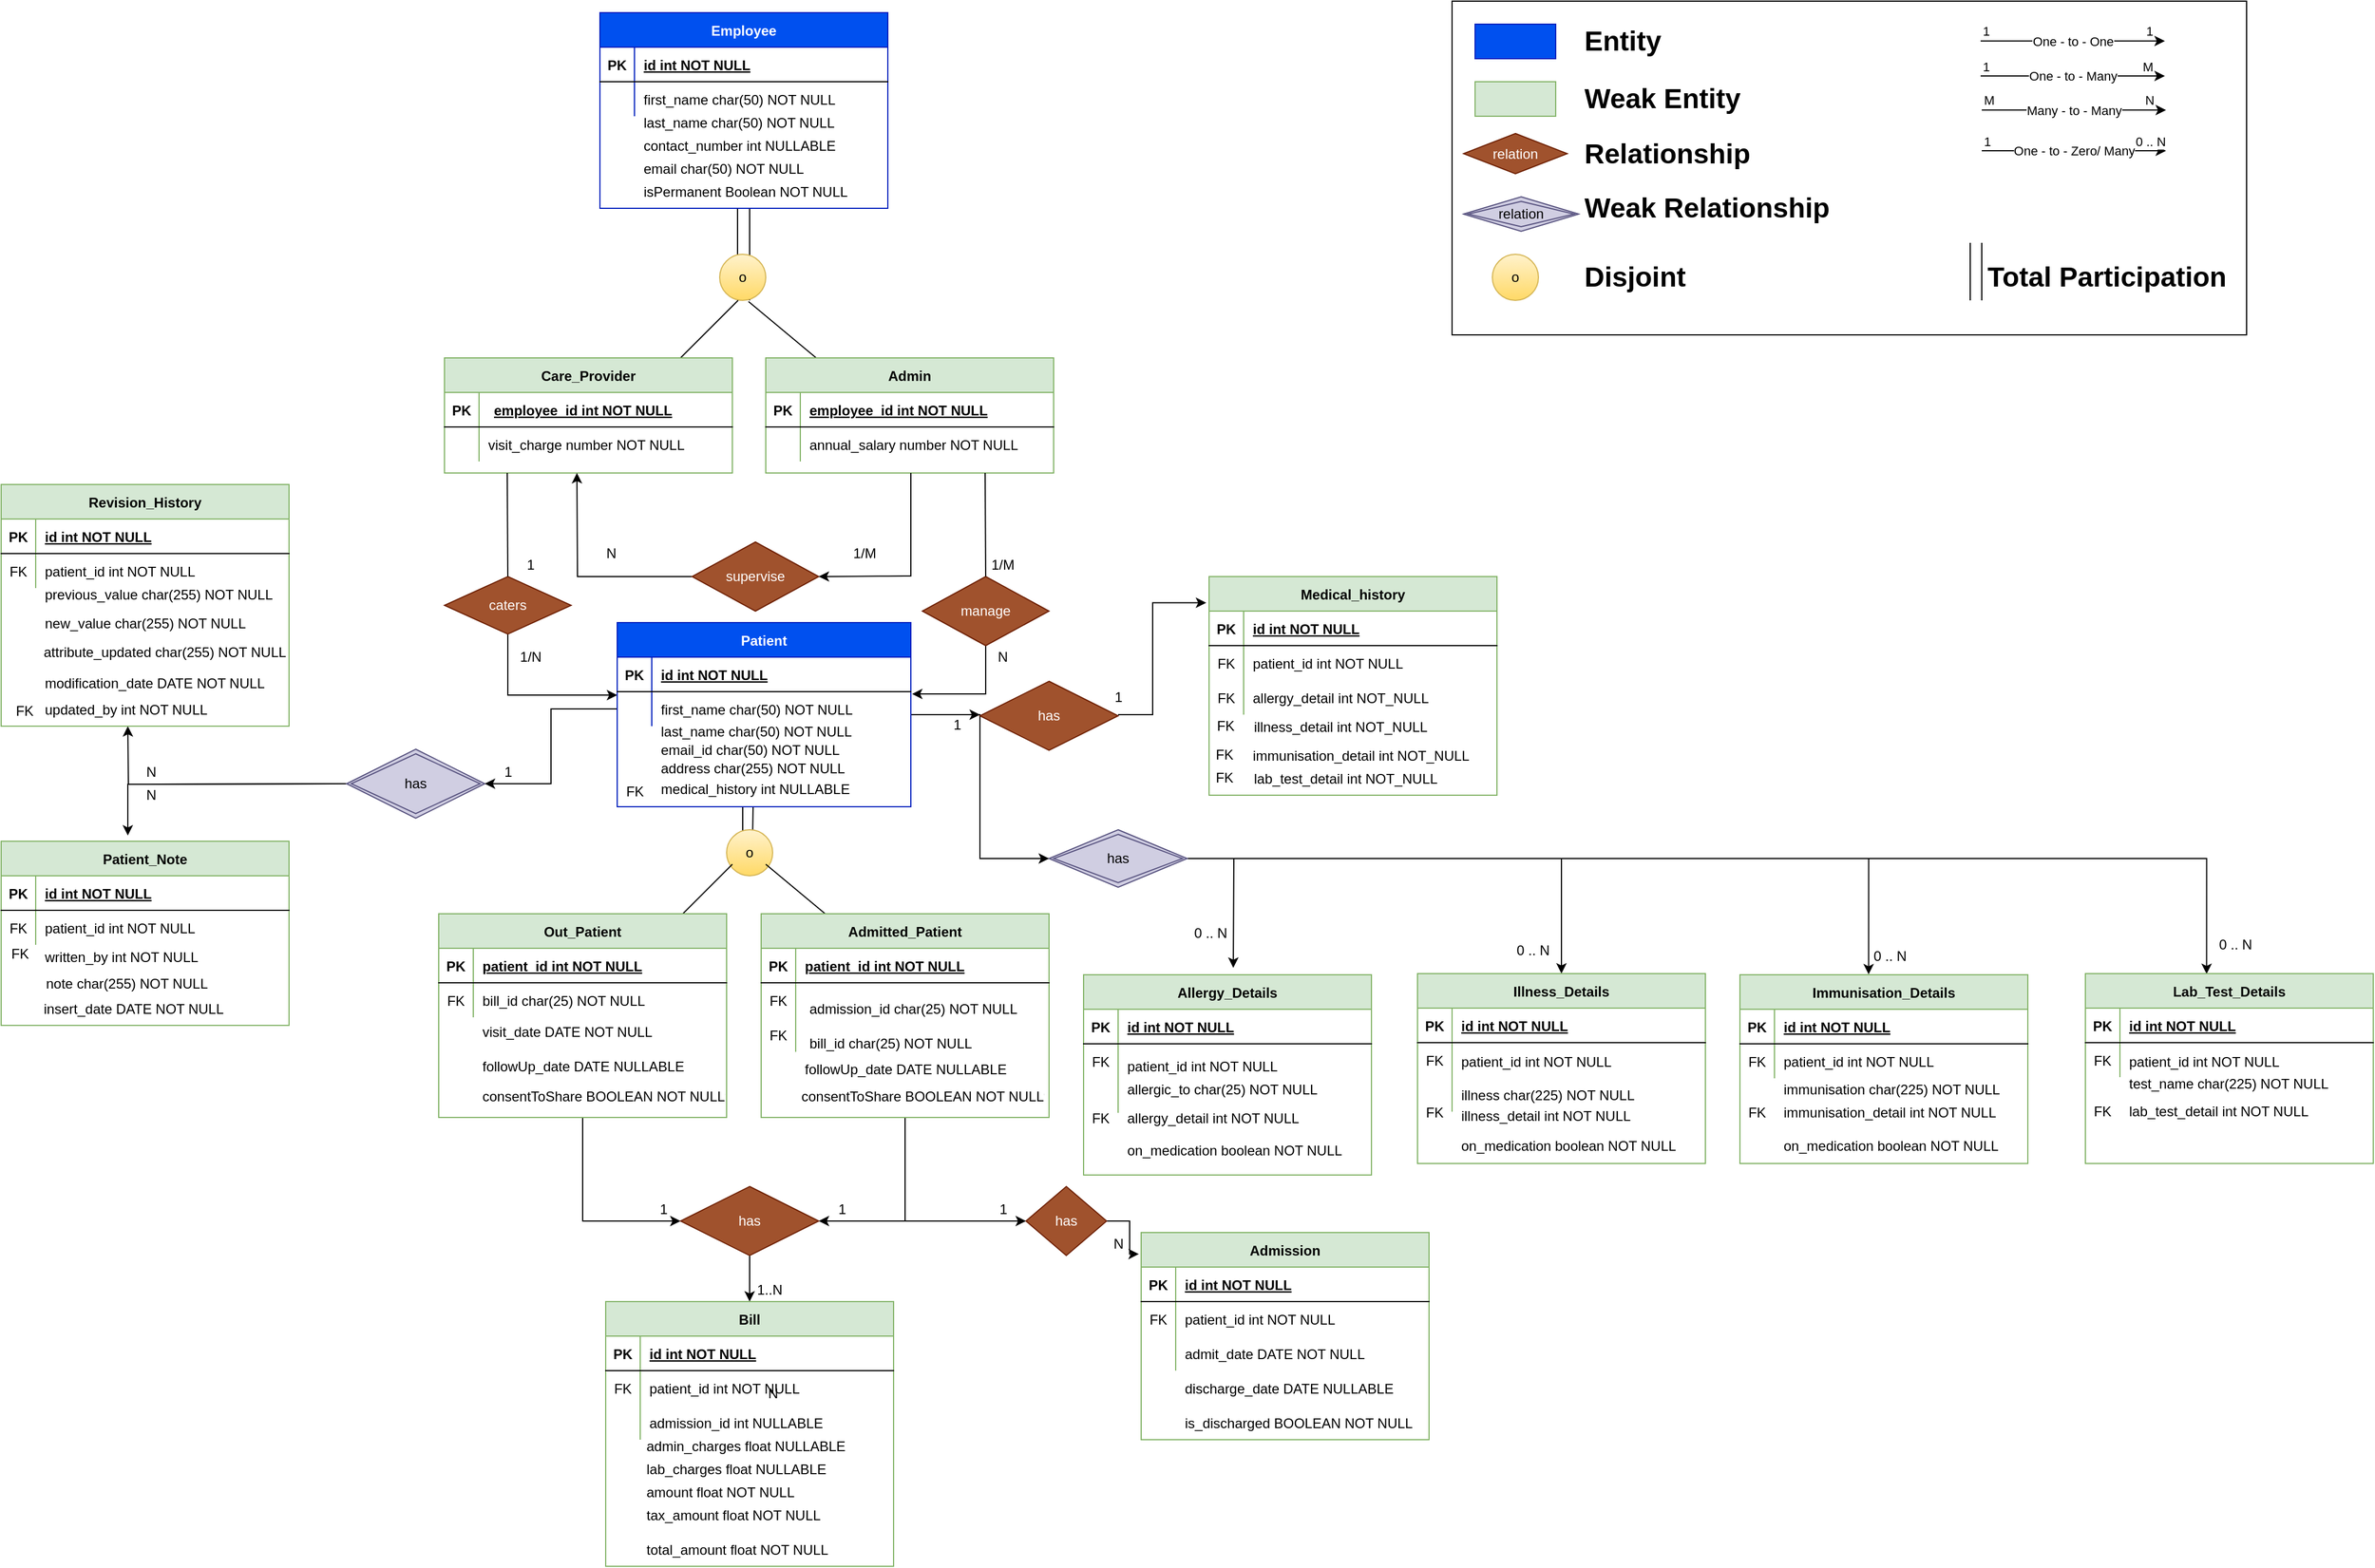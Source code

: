 <mxfile version="13.8.0" type="github">
  <diagram id="R2lEEEUBdFMjLlhIrx00" name="Page-1">
    <mxGraphModel dx="1391" dy="1469" grid="1" gridSize="10" guides="1" tooltips="1" connect="1" arrows="1" fold="1" page="1" pageScale="1" pageWidth="850" pageHeight="1100" math="0" shadow="0" extFonts="Permanent Marker^https://fonts.googleapis.com/css?family=Permanent+Marker">
      <root>
        <mxCell id="0" />
        <mxCell id="1" parent="0" />
        <mxCell id="zRDwUKBVsf5BpW-rmKpL-4" value="" style="endArrow=none;html=1;" edge="1" parent="1">
          <mxGeometry width="50" height="50" relative="1" as="geometry">
            <mxPoint x="440" y="160" as="sourcePoint" />
            <mxPoint x="440" y="80" as="targetPoint" />
            <Array as="points">
              <mxPoint x="440" y="150" />
            </Array>
          </mxGeometry>
        </mxCell>
        <mxCell id="zRDwUKBVsf5BpW-rmKpL-5" value="" style="endArrow=none;html=1;" edge="1" parent="1">
          <mxGeometry width="50" height="50" relative="1" as="geometry">
            <mxPoint x="429.5" y="160" as="sourcePoint" />
            <mxPoint x="429.5" y="80" as="targetPoint" />
            <Array as="points">
              <mxPoint x="429.5" y="150" />
            </Array>
          </mxGeometry>
        </mxCell>
        <mxCell id="zRDwUKBVsf5BpW-rmKpL-6" value="" style="ellipse;whiteSpace=wrap;html=1;aspect=fixed;fillColor=#fff2cc;strokeColor=#d6b656;gradientColor=#ffd966;" vertex="1" parent="1">
          <mxGeometry x="414" y="120" width="40" height="40" as="geometry" />
        </mxCell>
        <mxCell id="zRDwUKBVsf5BpW-rmKpL-7" value="o" style="text;html=1;strokeColor=none;fillColor=none;align=center;verticalAlign=middle;whiteSpace=wrap;rounded=0;" vertex="1" parent="1">
          <mxGeometry x="414" y="130" width="40" height="20" as="geometry" />
        </mxCell>
        <mxCell id="zRDwUKBVsf5BpW-rmKpL-8" value="" style="endArrow=none;html=1;" edge="1" parent="1">
          <mxGeometry width="50" height="50" relative="1" as="geometry">
            <mxPoint x="380" y="210" as="sourcePoint" />
            <mxPoint x="430" y="160" as="targetPoint" />
          </mxGeometry>
        </mxCell>
        <mxCell id="zRDwUKBVsf5BpW-rmKpL-9" value="" style="endArrow=none;html=1;" edge="1" parent="1">
          <mxGeometry width="50" height="50" relative="1" as="geometry">
            <mxPoint x="499" y="211" as="sourcePoint" />
            <mxPoint x="439" y="161" as="targetPoint" />
          </mxGeometry>
        </mxCell>
        <mxCell id="zRDwUKBVsf5BpW-rmKpL-12" value="Employee" style="shape=table;startSize=30;container=1;collapsible=1;childLayout=tableLayout;fixedRows=1;rowLines=0;fontStyle=1;align=center;resizeLast=1;fillColor=#0050ef;strokeColor=#001DBC;fontColor=#ffffff;" vertex="1" parent="1">
          <mxGeometry x="310" y="-90" width="250" height="170" as="geometry" />
        </mxCell>
        <mxCell id="zRDwUKBVsf5BpW-rmKpL-13" value="" style="shape=partialRectangle;collapsible=0;dropTarget=0;pointerEvents=0;fillColor=none;points=[[0,0.5],[1,0.5]];portConstraint=eastwest;top=0;left=0;right=0;bottom=1;" vertex="1" parent="zRDwUKBVsf5BpW-rmKpL-12">
          <mxGeometry y="30" width="250" height="30" as="geometry" />
        </mxCell>
        <mxCell id="zRDwUKBVsf5BpW-rmKpL-14" value="PK" style="shape=partialRectangle;overflow=hidden;connectable=0;fillColor=none;top=0;left=0;bottom=0;right=0;fontStyle=1;" vertex="1" parent="zRDwUKBVsf5BpW-rmKpL-13">
          <mxGeometry width="30" height="30" as="geometry" />
        </mxCell>
        <mxCell id="zRDwUKBVsf5BpW-rmKpL-15" value="id int NOT NULL " style="shape=partialRectangle;overflow=hidden;connectable=0;fillColor=none;top=0;left=0;bottom=0;right=0;align=left;spacingLeft=6;fontStyle=5;" vertex="1" parent="zRDwUKBVsf5BpW-rmKpL-13">
          <mxGeometry x="30" width="220" height="30" as="geometry" />
        </mxCell>
        <mxCell id="zRDwUKBVsf5BpW-rmKpL-16" value="" style="shape=partialRectangle;collapsible=0;dropTarget=0;pointerEvents=0;fillColor=none;points=[[0,0.5],[1,0.5]];portConstraint=eastwest;top=0;left=0;right=0;bottom=0;" vertex="1" parent="zRDwUKBVsf5BpW-rmKpL-12">
          <mxGeometry y="60" width="250" height="30" as="geometry" />
        </mxCell>
        <mxCell id="zRDwUKBVsf5BpW-rmKpL-17" value="" style="shape=partialRectangle;overflow=hidden;connectable=0;fillColor=none;top=0;left=0;bottom=0;right=0;" vertex="1" parent="zRDwUKBVsf5BpW-rmKpL-16">
          <mxGeometry width="30" height="30" as="geometry" />
        </mxCell>
        <mxCell id="zRDwUKBVsf5BpW-rmKpL-18" value="first_name char(50) NOT NULL" style="shape=partialRectangle;overflow=hidden;connectable=0;fillColor=none;top=0;left=0;bottom=0;right=0;align=left;spacingLeft=6;" vertex="1" parent="zRDwUKBVsf5BpW-rmKpL-16">
          <mxGeometry x="30" width="220" height="30" as="geometry" />
        </mxCell>
        <mxCell id="zRDwUKBVsf5BpW-rmKpL-19" value="Admin" style="shape=table;startSize=30;container=1;collapsible=1;childLayout=tableLayout;fixedRows=1;rowLines=0;fontStyle=1;align=center;resizeLast=1;fillColor=#d5e8d4;strokeColor=#82b366;" vertex="1" parent="1">
          <mxGeometry x="454" y="210" width="250" height="100" as="geometry" />
        </mxCell>
        <mxCell id="zRDwUKBVsf5BpW-rmKpL-20" value="" style="shape=partialRectangle;collapsible=0;dropTarget=0;pointerEvents=0;fillColor=none;points=[[0,0.5],[1,0.5]];portConstraint=eastwest;top=0;left=0;right=0;bottom=1;" vertex="1" parent="zRDwUKBVsf5BpW-rmKpL-19">
          <mxGeometry y="30" width="250" height="30" as="geometry" />
        </mxCell>
        <mxCell id="zRDwUKBVsf5BpW-rmKpL-21" value="PK" style="shape=partialRectangle;overflow=hidden;connectable=0;fillColor=none;top=0;left=0;bottom=0;right=0;fontStyle=1;" vertex="1" parent="zRDwUKBVsf5BpW-rmKpL-20">
          <mxGeometry width="30" height="30" as="geometry" />
        </mxCell>
        <mxCell id="zRDwUKBVsf5BpW-rmKpL-22" value="employee_id int NOT NULL " style="shape=partialRectangle;overflow=hidden;connectable=0;fillColor=none;top=0;left=0;bottom=0;right=0;align=left;spacingLeft=6;fontStyle=5;" vertex="1" parent="zRDwUKBVsf5BpW-rmKpL-20">
          <mxGeometry x="30" width="220" height="30" as="geometry" />
        </mxCell>
        <mxCell id="zRDwUKBVsf5BpW-rmKpL-23" value="" style="shape=partialRectangle;collapsible=0;dropTarget=0;pointerEvents=0;fillColor=none;points=[[0,0.5],[1,0.5]];portConstraint=eastwest;top=0;left=0;right=0;bottom=0;" vertex="1" parent="zRDwUKBVsf5BpW-rmKpL-19">
          <mxGeometry y="60" width="250" height="30" as="geometry" />
        </mxCell>
        <mxCell id="zRDwUKBVsf5BpW-rmKpL-24" value="" style="shape=partialRectangle;overflow=hidden;connectable=0;fillColor=none;top=0;left=0;bottom=0;right=0;" vertex="1" parent="zRDwUKBVsf5BpW-rmKpL-23">
          <mxGeometry width="30" height="30" as="geometry" />
        </mxCell>
        <mxCell id="zRDwUKBVsf5BpW-rmKpL-25" value="annual_salary number NOT NULL" style="shape=partialRectangle;overflow=hidden;connectable=0;fillColor=none;top=0;left=0;bottom=0;right=0;align=left;spacingLeft=6;" vertex="1" parent="zRDwUKBVsf5BpW-rmKpL-23">
          <mxGeometry x="30" width="220" height="30" as="geometry" />
        </mxCell>
        <mxCell id="zRDwUKBVsf5BpW-rmKpL-26" value="Care_Provider" style="shape=table;startSize=30;container=1;collapsible=1;childLayout=tableLayout;fixedRows=1;rowLines=0;fontStyle=1;align=center;resizeLast=1;fillColor=#d5e8d4;strokeColor=#82b366;" vertex="1" parent="1">
          <mxGeometry x="175" y="210" width="250" height="100" as="geometry" />
        </mxCell>
        <mxCell id="zRDwUKBVsf5BpW-rmKpL-27" value="" style="shape=partialRectangle;collapsible=0;dropTarget=0;pointerEvents=0;fillColor=none;points=[[0,0.5],[1,0.5]];portConstraint=eastwest;top=0;left=0;right=0;bottom=1;" vertex="1" parent="zRDwUKBVsf5BpW-rmKpL-26">
          <mxGeometry y="30" width="250" height="30" as="geometry" />
        </mxCell>
        <mxCell id="zRDwUKBVsf5BpW-rmKpL-28" value="PK" style="shape=partialRectangle;overflow=hidden;connectable=0;fillColor=none;top=0;left=0;bottom=0;right=0;fontStyle=1;" vertex="1" parent="zRDwUKBVsf5BpW-rmKpL-27">
          <mxGeometry width="30" height="30" as="geometry" />
        </mxCell>
        <mxCell id="zRDwUKBVsf5BpW-rmKpL-29" value="" style="shape=partialRectangle;overflow=hidden;connectable=0;fillColor=none;top=0;left=0;bottom=0;right=0;align=left;spacingLeft=6;fontStyle=5;" vertex="1" parent="zRDwUKBVsf5BpW-rmKpL-27">
          <mxGeometry x="30" width="220" height="30" as="geometry" />
        </mxCell>
        <mxCell id="zRDwUKBVsf5BpW-rmKpL-30" value="" style="shape=partialRectangle;collapsible=0;dropTarget=0;pointerEvents=0;fillColor=none;points=[[0,0.5],[1,0.5]];portConstraint=eastwest;top=0;left=0;right=0;bottom=0;" vertex="1" parent="zRDwUKBVsf5BpW-rmKpL-26">
          <mxGeometry y="60" width="250" height="30" as="geometry" />
        </mxCell>
        <mxCell id="zRDwUKBVsf5BpW-rmKpL-31" value="" style="shape=partialRectangle;overflow=hidden;connectable=0;fillColor=none;top=0;left=0;bottom=0;right=0;" vertex="1" parent="zRDwUKBVsf5BpW-rmKpL-30">
          <mxGeometry width="30" height="30" as="geometry" />
        </mxCell>
        <mxCell id="zRDwUKBVsf5BpW-rmKpL-32" value="visit_charge number NOT NULL" style="shape=partialRectangle;overflow=hidden;connectable=0;fillColor=none;top=0;left=0;bottom=0;right=0;align=left;spacingLeft=6;" vertex="1" parent="zRDwUKBVsf5BpW-rmKpL-30">
          <mxGeometry x="30" width="220" height="30" as="geometry" />
        </mxCell>
        <mxCell id="zRDwUKBVsf5BpW-rmKpL-33" value="employee_id int NOT NULL " style="shape=partialRectangle;overflow=hidden;connectable=0;fillColor=none;top=0;left=0;bottom=0;right=0;align=left;spacingLeft=6;fontStyle=5;" vertex="1" parent="1">
          <mxGeometry x="210" y="240" width="220" height="30" as="geometry" />
        </mxCell>
        <mxCell id="zRDwUKBVsf5BpW-rmKpL-34" value="isPermanent Boolean NOT NULL" style="shape=partialRectangle;overflow=hidden;connectable=0;fillColor=none;top=0;left=0;bottom=0;right=0;align=left;spacingLeft=6;" vertex="1" parent="1">
          <mxGeometry x="340" y="50" width="220" height="30" as="geometry" />
        </mxCell>
        <mxCell id="zRDwUKBVsf5BpW-rmKpL-39" style="edgeStyle=orthogonalEdgeStyle;rounded=0;orthogonalLoop=1;jettySize=auto;html=1;" edge="1" parent="1" source="zRDwUKBVsf5BpW-rmKpL-37">
          <mxGeometry relative="1" as="geometry">
            <mxPoint x="290" y="310" as="targetPoint" />
          </mxGeometry>
        </mxCell>
        <mxCell id="zRDwUKBVsf5BpW-rmKpL-37" value="supervise" style="shape=rhombus;perimeter=rhombusPerimeter;whiteSpace=wrap;html=1;align=center;fillColor=#a0522d;strokeColor=#6D1F00;fontColor=#ffffff;" vertex="1" parent="1">
          <mxGeometry x="390" y="370" width="110" height="60" as="geometry" />
        </mxCell>
        <mxCell id="zRDwUKBVsf5BpW-rmKpL-42" value="" style="endArrow=none;html=1;" edge="1" parent="1">
          <mxGeometry width="50" height="50" relative="1" as="geometry">
            <mxPoint x="580" y="400" as="sourcePoint" />
            <mxPoint x="580" y="310" as="targetPoint" />
          </mxGeometry>
        </mxCell>
        <mxCell id="zRDwUKBVsf5BpW-rmKpL-45" value="" style="endArrow=classic;html=1;entryX=1;entryY=0.5;entryDx=0;entryDy=0;" edge="1" parent="1" target="zRDwUKBVsf5BpW-rmKpL-37">
          <mxGeometry width="50" height="50" relative="1" as="geometry">
            <mxPoint x="580" y="399.5" as="sourcePoint" />
            <mxPoint x="510" y="399.5" as="targetPoint" />
            <Array as="points">
              <mxPoint x="570" y="399.5" />
            </Array>
          </mxGeometry>
        </mxCell>
        <mxCell id="zRDwUKBVsf5BpW-rmKpL-46" value="1/M" style="text;html=1;strokeColor=none;fillColor=none;align=center;verticalAlign=middle;whiteSpace=wrap;rounded=0;" vertex="1" parent="1">
          <mxGeometry x="520" y="370" width="40" height="20" as="geometry" />
        </mxCell>
        <mxCell id="zRDwUKBVsf5BpW-rmKpL-47" value="N" style="text;html=1;strokeColor=none;fillColor=none;align=center;verticalAlign=middle;whiteSpace=wrap;rounded=0;" vertex="1" parent="1">
          <mxGeometry x="300" y="370" width="40" height="20" as="geometry" />
        </mxCell>
        <mxCell id="zRDwUKBVsf5BpW-rmKpL-50" style="edgeStyle=orthogonalEdgeStyle;rounded=0;orthogonalLoop=1;jettySize=auto;html=1;entryX=1.004;entryY=0.067;entryDx=0;entryDy=0;entryPerimeter=0;" edge="1" parent="1" source="zRDwUKBVsf5BpW-rmKpL-49" target="C-vyLk0tnHw3VtMMgP7b-27">
          <mxGeometry relative="1" as="geometry" />
        </mxCell>
        <mxCell id="zRDwUKBVsf5BpW-rmKpL-49" value="manage" style="shape=rhombus;perimeter=rhombusPerimeter;whiteSpace=wrap;html=1;align=center;fillColor=#a0522d;strokeColor=#6D1F00;fontColor=#ffffff;" vertex="1" parent="1">
          <mxGeometry x="590" y="400" width="110" height="60" as="geometry" />
        </mxCell>
        <mxCell id="zRDwUKBVsf5BpW-rmKpL-52" value="1/M" style="text;html=1;strokeColor=none;fillColor=none;align=center;verticalAlign=middle;whiteSpace=wrap;rounded=0;" vertex="1" parent="1">
          <mxGeometry x="640" y="380" width="40" height="20" as="geometry" />
        </mxCell>
        <mxCell id="zRDwUKBVsf5BpW-rmKpL-53" value="N" style="text;html=1;strokeColor=none;fillColor=none;align=center;verticalAlign=middle;whiteSpace=wrap;rounded=0;" vertex="1" parent="1">
          <mxGeometry x="640" y="460" width="40" height="20" as="geometry" />
        </mxCell>
        <mxCell id="zRDwUKBVsf5BpW-rmKpL-57" style="edgeStyle=orthogonalEdgeStyle;rounded=0;orthogonalLoop=1;jettySize=auto;html=1;entryX=0;entryY=0.1;entryDx=0;entryDy=0;entryPerimeter=0;" edge="1" parent="1" source="zRDwUKBVsf5BpW-rmKpL-54" target="C-vyLk0tnHw3VtMMgP7b-27">
          <mxGeometry relative="1" as="geometry" />
        </mxCell>
        <mxCell id="zRDwUKBVsf5BpW-rmKpL-60" value="1/N" style="text;html=1;strokeColor=none;fillColor=none;align=center;verticalAlign=middle;whiteSpace=wrap;rounded=0;" vertex="1" parent="1">
          <mxGeometry x="230" y="460" width="40" height="20" as="geometry" />
        </mxCell>
        <mxCell id="zRDwUKBVsf5BpW-rmKpL-54" value="caters" style="shape=rhombus;perimeter=rhombusPerimeter;whiteSpace=wrap;html=1;align=center;fillColor=#a0522d;strokeColor=#6D1F00;fontColor=#ffffff;" vertex="1" parent="1">
          <mxGeometry x="175" y="400" width="110" height="50" as="geometry" />
        </mxCell>
        <mxCell id="zRDwUKBVsf5BpW-rmKpL-62" value="" style="endArrow=none;html=1;" edge="1" parent="1">
          <mxGeometry width="50" height="50" relative="1" as="geometry">
            <mxPoint x="230" y="400" as="sourcePoint" />
            <mxPoint x="229.5" y="310" as="targetPoint" />
          </mxGeometry>
        </mxCell>
        <mxCell id="zRDwUKBVsf5BpW-rmKpL-63" value="" style="endArrow=none;html=1;" edge="1" parent="1">
          <mxGeometry width="50" height="50" relative="1" as="geometry">
            <mxPoint x="645" y="400" as="sourcePoint" />
            <mxPoint x="644.5" y="310" as="targetPoint" />
          </mxGeometry>
        </mxCell>
        <mxCell id="zRDwUKBVsf5BpW-rmKpL-66" value="1" style="text;html=1;strokeColor=none;fillColor=none;align=center;verticalAlign=middle;whiteSpace=wrap;rounded=0;" vertex="1" parent="1">
          <mxGeometry x="230" y="380" width="40" height="20" as="geometry" />
        </mxCell>
        <mxCell id="zRDwUKBVsf5BpW-rmKpL-67" value="" style="endArrow=none;html=1;" edge="1" parent="1">
          <mxGeometry width="50" height="50" relative="1" as="geometry">
            <mxPoint x="434" y="630" as="sourcePoint" />
            <mxPoint x="434" y="600" as="targetPoint" />
            <Array as="points">
              <mxPoint x="433.5" y="630" />
            </Array>
          </mxGeometry>
        </mxCell>
        <mxCell id="zRDwUKBVsf5BpW-rmKpL-68" value="" style="endArrow=none;html=1;" edge="1" parent="1">
          <mxGeometry width="50" height="50" relative="1" as="geometry">
            <mxPoint x="443" y="620" as="sourcePoint" />
            <mxPoint x="443" y="600" as="targetPoint" />
            <Array as="points">
              <mxPoint x="442.5" y="630" />
            </Array>
          </mxGeometry>
        </mxCell>
        <mxCell id="zRDwUKBVsf5BpW-rmKpL-69" value="" style="ellipse;whiteSpace=wrap;html=1;aspect=fixed;fillColor=#fff2cc;strokeColor=#d6b656;gradientColor=#ffd966;" vertex="1" parent="1">
          <mxGeometry x="420" y="620" width="40" height="40" as="geometry" />
        </mxCell>
        <mxCell id="zRDwUKBVsf5BpW-rmKpL-71" value="o" style="text;html=1;strokeColor=none;fillColor=none;align=center;verticalAlign=middle;whiteSpace=wrap;rounded=0;" vertex="1" parent="1">
          <mxGeometry x="420" y="630" width="40" height="20" as="geometry" />
        </mxCell>
        <mxCell id="zRDwUKBVsf5BpW-rmKpL-72" value="" style="endArrow=none;html=1;" edge="1" parent="1">
          <mxGeometry width="50" height="50" relative="1" as="geometry">
            <mxPoint x="375" y="700" as="sourcePoint" />
            <mxPoint x="425" y="650" as="targetPoint" />
          </mxGeometry>
        </mxCell>
        <mxCell id="zRDwUKBVsf5BpW-rmKpL-73" value="" style="endArrow=none;html=1;" edge="1" parent="1">
          <mxGeometry width="50" height="50" relative="1" as="geometry">
            <mxPoint x="514" y="700" as="sourcePoint" />
            <mxPoint x="454" y="650" as="targetPoint" />
          </mxGeometry>
        </mxCell>
        <mxCell id="zRDwUKBVsf5BpW-rmKpL-128" style="edgeStyle=orthogonalEdgeStyle;rounded=0;orthogonalLoop=1;jettySize=auto;html=1;entryX=0;entryY=0.5;entryDx=0;entryDy=0;" edge="1" parent="1" source="zRDwUKBVsf5BpW-rmKpL-74" target="zRDwUKBVsf5BpW-rmKpL-125">
          <mxGeometry relative="1" as="geometry" />
        </mxCell>
        <mxCell id="zRDwUKBVsf5BpW-rmKpL-127" style="edgeStyle=orthogonalEdgeStyle;rounded=0;orthogonalLoop=1;jettySize=auto;html=1;entryX=1;entryY=0.5;entryDx=0;entryDy=0;" edge="1" parent="1" source="zRDwUKBVsf5BpW-rmKpL-81" target="zRDwUKBVsf5BpW-rmKpL-125">
          <mxGeometry relative="1" as="geometry" />
        </mxCell>
        <mxCell id="zRDwUKBVsf5BpW-rmKpL-168" style="edgeStyle=orthogonalEdgeStyle;rounded=0;orthogonalLoop=1;jettySize=auto;html=1;entryX=0;entryY=0.5;entryDx=0;entryDy=0;" edge="1" parent="1" source="zRDwUKBVsf5BpW-rmKpL-81" target="zRDwUKBVsf5BpW-rmKpL-167">
          <mxGeometry relative="1" as="geometry" />
        </mxCell>
        <mxCell id="zRDwUKBVsf5BpW-rmKpL-92" value="followUp_date DATE NULLABLE" style="shape=partialRectangle;overflow=hidden;connectable=0;fillColor=none;top=0;left=0;bottom=0;right=0;align=left;spacingLeft=6;" vertex="1" parent="1">
          <mxGeometry x="200" y="810" width="220" height="30" as="geometry" />
        </mxCell>
        <mxCell id="zRDwUKBVsf5BpW-rmKpL-93" value="followUp_date DATE NULLABLE" style="shape=partialRectangle;overflow=hidden;connectable=0;fillColor=none;top=0;left=0;bottom=0;right=0;align=left;spacingLeft=6;" vertex="1" parent="1">
          <mxGeometry x="480" y="812.5" width="220" height="30" as="geometry" />
        </mxCell>
        <mxCell id="zRDwUKBVsf5BpW-rmKpL-94" value="discharge_date DATE NULLABLE" style="shape=partialRectangle;connectable=0;fillColor=none;top=0;left=0;bottom=0;right=0;align=left;spacingLeft=6;overflow=hidden;" vertex="1" parent="1">
          <mxGeometry x="810" y="1090" width="220" height="30" as="geometry" />
        </mxCell>
        <mxCell id="zRDwUKBVsf5BpW-rmKpL-95" value="admission_id char(25) NOT NULL" style="shape=partialRectangle;connectable=0;fillColor=none;top=0;left=0;bottom=0;right=0;align=left;spacingLeft=6;overflow=hidden;" vertex="1" parent="1">
          <mxGeometry x="484" y="760" width="220" height="30" as="geometry" />
        </mxCell>
        <mxCell id="zRDwUKBVsf5BpW-rmKpL-113" value="bill_id char(25) NOT NULL" style="shape=partialRectangle;connectable=0;fillColor=none;top=0;left=0;bottom=0;right=0;align=left;spacingLeft=6;overflow=hidden;" vertex="1" parent="1">
          <mxGeometry x="484" y="790" width="220" height="30" as="geometry" />
        </mxCell>
        <mxCell id="zRDwUKBVsf5BpW-rmKpL-124" value="visit_date DATE NOT NULL" style="shape=partialRectangle;overflow=hidden;connectable=0;fillColor=none;top=0;left=0;bottom=0;right=0;align=left;spacingLeft=6;" vertex="1" parent="1">
          <mxGeometry x="200" y="780" width="220" height="30" as="geometry" />
        </mxCell>
        <mxCell id="zRDwUKBVsf5BpW-rmKpL-126" style="edgeStyle=orthogonalEdgeStyle;rounded=0;orthogonalLoop=1;jettySize=auto;html=1;" edge="1" parent="1" source="zRDwUKBVsf5BpW-rmKpL-125" target="zRDwUKBVsf5BpW-rmKpL-114">
          <mxGeometry relative="1" as="geometry" />
        </mxCell>
        <mxCell id="zRDwUKBVsf5BpW-rmKpL-125" value="has" style="shape=rhombus;perimeter=rhombusPerimeter;whiteSpace=wrap;html=1;align=center;fillColor=#a0522d;strokeColor=#6D1F00;fontColor=#ffffff;" vertex="1" parent="1">
          <mxGeometry x="380" y="930" width="120" height="60" as="geometry" />
        </mxCell>
        <mxCell id="zRDwUKBVsf5BpW-rmKpL-129" value="1" style="text;html=1;align=center;verticalAlign=middle;resizable=0;points=[];autosize=1;" vertex="1" parent="1">
          <mxGeometry x="510" y="940" width="20" height="20" as="geometry" />
        </mxCell>
        <mxCell id="zRDwUKBVsf5BpW-rmKpL-130" value="1" style="text;html=1;align=center;verticalAlign=middle;resizable=0;points=[];autosize=1;" vertex="1" parent="1">
          <mxGeometry x="355" y="940" width="20" height="20" as="geometry" />
        </mxCell>
        <mxCell id="zRDwUKBVsf5BpW-rmKpL-131" value="N" style="text;html=1;align=center;verticalAlign=middle;resizable=0;points=[];autosize=1;" vertex="1" parent="1">
          <mxGeometry x="450" y="1100" width="20" height="20" as="geometry" />
        </mxCell>
        <mxCell id="zRDwUKBVsf5BpW-rmKpL-145" value="1" style="text;html=1;align=center;verticalAlign=middle;resizable=0;points=[];autosize=1;" vertex="1" parent="1">
          <mxGeometry x="610" y="519" width="20" height="20" as="geometry" />
        </mxCell>
        <mxCell id="zRDwUKBVsf5BpW-rmKpL-134" value="Medical_history" style="shape=table;startSize=30;container=1;collapsible=1;childLayout=tableLayout;fixedRows=1;rowLines=0;fontStyle=1;align=center;resizeLast=1;fillColor=#d5e8d4;strokeColor=#82b366;" vertex="1" parent="1">
          <mxGeometry x="839" y="400" width="250" height="190" as="geometry" />
        </mxCell>
        <mxCell id="zRDwUKBVsf5BpW-rmKpL-135" value="" style="shape=partialRectangle;collapsible=0;dropTarget=0;pointerEvents=0;fillColor=none;points=[[0,0.5],[1,0.5]];portConstraint=eastwest;top=0;left=0;right=0;bottom=1;" vertex="1" parent="zRDwUKBVsf5BpW-rmKpL-134">
          <mxGeometry y="30" width="250" height="30" as="geometry" />
        </mxCell>
        <mxCell id="zRDwUKBVsf5BpW-rmKpL-136" value="PK" style="shape=partialRectangle;overflow=hidden;connectable=0;fillColor=none;top=0;left=0;bottom=0;right=0;fontStyle=1;" vertex="1" parent="zRDwUKBVsf5BpW-rmKpL-135">
          <mxGeometry width="30" height="30" as="geometry" />
        </mxCell>
        <mxCell id="zRDwUKBVsf5BpW-rmKpL-137" value="id int NOT NULL " style="shape=partialRectangle;overflow=hidden;connectable=0;fillColor=none;top=0;left=0;bottom=0;right=0;align=left;spacingLeft=6;fontStyle=5;" vertex="1" parent="zRDwUKBVsf5BpW-rmKpL-135">
          <mxGeometry x="30" width="220" height="30" as="geometry" />
        </mxCell>
        <mxCell id="zRDwUKBVsf5BpW-rmKpL-138" value="" style="shape=partialRectangle;collapsible=0;dropTarget=0;pointerEvents=0;fillColor=none;top=0;left=0;bottom=0;right=0;points=[[0,0.5],[1,0.5]];portConstraint=eastwest;" vertex="1" parent="zRDwUKBVsf5BpW-rmKpL-134">
          <mxGeometry y="60" width="250" height="30" as="geometry" />
        </mxCell>
        <mxCell id="zRDwUKBVsf5BpW-rmKpL-139" value="FK" style="shape=partialRectangle;connectable=0;fillColor=none;top=0;left=0;bottom=0;right=0;editable=1;overflow=hidden;" vertex="1" parent="zRDwUKBVsf5BpW-rmKpL-138">
          <mxGeometry width="30" height="30" as="geometry" />
        </mxCell>
        <mxCell id="zRDwUKBVsf5BpW-rmKpL-140" value="patient_id int NOT NULL" style="shape=partialRectangle;connectable=0;fillColor=none;top=0;left=0;bottom=0;right=0;align=left;spacingLeft=6;overflow=hidden;" vertex="1" parent="zRDwUKBVsf5BpW-rmKpL-138">
          <mxGeometry x="30" width="220" height="30" as="geometry" />
        </mxCell>
        <mxCell id="zRDwUKBVsf5BpW-rmKpL-141" value="" style="shape=partialRectangle;collapsible=0;dropTarget=0;pointerEvents=0;fillColor=none;points=[[0,0.5],[1,0.5]];portConstraint=eastwest;top=0;left=0;right=0;bottom=0;" vertex="1" parent="zRDwUKBVsf5BpW-rmKpL-134">
          <mxGeometry y="90" width="250" height="30" as="geometry" />
        </mxCell>
        <mxCell id="zRDwUKBVsf5BpW-rmKpL-142" value="FK" style="shape=partialRectangle;overflow=hidden;connectable=0;fillColor=none;top=0;left=0;bottom=0;right=0;" vertex="1" parent="zRDwUKBVsf5BpW-rmKpL-141">
          <mxGeometry width="30" height="30" as="geometry" />
        </mxCell>
        <mxCell id="zRDwUKBVsf5BpW-rmKpL-143" value="allergy_detail int NOT_NULL" style="shape=partialRectangle;overflow=hidden;connectable=0;fillColor=none;top=0;left=0;bottom=0;right=0;align=left;spacingLeft=6;" vertex="1" parent="zRDwUKBVsf5BpW-rmKpL-141">
          <mxGeometry x="30" width="220" height="30" as="geometry" />
        </mxCell>
        <mxCell id="zRDwUKBVsf5BpW-rmKpL-161" style="edgeStyle=orthogonalEdgeStyle;rounded=0;orthogonalLoop=1;jettySize=auto;html=1;exitX=0.5;exitY=1;exitDx=0;exitDy=0;" edge="1" parent="1">
          <mxGeometry relative="1" as="geometry">
            <mxPoint x="959" y="640" as="targetPoint" />
            <mxPoint x="959" y="640" as="sourcePoint" />
          </mxGeometry>
        </mxCell>
        <mxCell id="zRDwUKBVsf5BpW-rmKpL-166" value="medical_history int NULLABLE" style="shape=partialRectangle;overflow=hidden;connectable=0;fillColor=none;top=0;left=0;bottom=0;right=0;align=left;spacingLeft=6;" vertex="1" parent="1">
          <mxGeometry x="355" y="569" width="220" height="30" as="geometry" />
        </mxCell>
        <mxCell id="zRDwUKBVsf5BpW-rmKpL-170" style="edgeStyle=orthogonalEdgeStyle;rounded=0;orthogonalLoop=1;jettySize=auto;html=1;entryX=-0.008;entryY=0.104;entryDx=0;entryDy=0;entryPerimeter=0;" edge="1" parent="1" source="zRDwUKBVsf5BpW-rmKpL-167" target="zRDwUKBVsf5BpW-rmKpL-103">
          <mxGeometry relative="1" as="geometry" />
        </mxCell>
        <mxCell id="zRDwUKBVsf5BpW-rmKpL-167" value="has" style="shape=rhombus;perimeter=rhombusPerimeter;whiteSpace=wrap;html=1;align=center;fillColor=#a0522d;strokeColor=#6D1F00;fontColor=#ffffff;" vertex="1" parent="1">
          <mxGeometry x="680" y="930" width="70" height="60" as="geometry" />
        </mxCell>
        <mxCell id="zRDwUKBVsf5BpW-rmKpL-169" value="1" style="text;html=1;align=center;verticalAlign=middle;resizable=0;points=[];autosize=1;" vertex="1" parent="1">
          <mxGeometry x="650" y="940" width="20" height="20" as="geometry" />
        </mxCell>
        <mxCell id="zRDwUKBVsf5BpW-rmKpL-171" value="N" style="text;html=1;align=center;verticalAlign=middle;resizable=0;points=[];autosize=1;" vertex="1" parent="1">
          <mxGeometry x="750" y="970" width="20" height="20" as="geometry" />
        </mxCell>
        <mxCell id="zRDwUKBVsf5BpW-rmKpL-188" style="edgeStyle=orthogonalEdgeStyle;rounded=0;orthogonalLoop=1;jettySize=auto;html=1;entryX=0.44;entryY=-0.031;entryDx=0;entryDy=0;entryPerimeter=0;" edge="1" parent="1" target="zRDwUKBVsf5BpW-rmKpL-174">
          <mxGeometry relative="1" as="geometry">
            <mxPoint x="90" y="580" as="sourcePoint" />
          </mxGeometry>
        </mxCell>
        <mxCell id="zRDwUKBVsf5BpW-rmKpL-189" style="edgeStyle=orthogonalEdgeStyle;rounded=0;orthogonalLoop=1;jettySize=auto;html=1;exitX=0;exitY=0.5;exitDx=0;exitDy=0;" edge="1" parent="1">
          <mxGeometry relative="1" as="geometry">
            <mxPoint x="-100" y="530" as="targetPoint" />
            <mxPoint x="90" y="580" as="sourcePoint" />
          </mxGeometry>
        </mxCell>
        <mxCell id="zRDwUKBVsf5BpW-rmKpL-174" value="Patient_Note" style="shape=table;startSize=30;container=1;collapsible=1;childLayout=tableLayout;fixedRows=1;rowLines=0;fontStyle=1;align=center;resizeLast=1;fillColor=#d5e8d4;strokeColor=#82b366;" vertex="1" parent="1">
          <mxGeometry x="-210" y="630" width="250" height="160" as="geometry" />
        </mxCell>
        <mxCell id="zRDwUKBVsf5BpW-rmKpL-175" value="" style="shape=partialRectangle;collapsible=0;dropTarget=0;pointerEvents=0;fillColor=none;points=[[0,0.5],[1,0.5]];portConstraint=eastwest;top=0;left=0;right=0;bottom=1;" vertex="1" parent="zRDwUKBVsf5BpW-rmKpL-174">
          <mxGeometry y="30" width="250" height="30" as="geometry" />
        </mxCell>
        <mxCell id="zRDwUKBVsf5BpW-rmKpL-176" value="PK" style="shape=partialRectangle;overflow=hidden;connectable=0;fillColor=none;top=0;left=0;bottom=0;right=0;fontStyle=1;" vertex="1" parent="zRDwUKBVsf5BpW-rmKpL-175">
          <mxGeometry width="30" height="30" as="geometry" />
        </mxCell>
        <mxCell id="zRDwUKBVsf5BpW-rmKpL-177" value="id int NOT NULL " style="shape=partialRectangle;overflow=hidden;connectable=0;fillColor=none;top=0;left=0;bottom=0;right=0;align=left;spacingLeft=6;fontStyle=5;" vertex="1" parent="zRDwUKBVsf5BpW-rmKpL-175">
          <mxGeometry x="30" width="220" height="30" as="geometry" />
        </mxCell>
        <mxCell id="zRDwUKBVsf5BpW-rmKpL-178" value="" style="shape=partialRectangle;collapsible=0;dropTarget=0;pointerEvents=0;fillColor=none;points=[[0,0.5],[1,0.5]];portConstraint=eastwest;top=0;left=0;right=0;bottom=0;" vertex="1" parent="zRDwUKBVsf5BpW-rmKpL-174">
          <mxGeometry y="60" width="250" height="30" as="geometry" />
        </mxCell>
        <mxCell id="zRDwUKBVsf5BpW-rmKpL-179" value="FK" style="shape=partialRectangle;overflow=hidden;connectable=0;fillColor=none;top=0;left=0;bottom=0;right=0;" vertex="1" parent="zRDwUKBVsf5BpW-rmKpL-178">
          <mxGeometry width="30" height="30" as="geometry" />
        </mxCell>
        <mxCell id="zRDwUKBVsf5BpW-rmKpL-180" value="patient_id int NOT NULL" style="shape=partialRectangle;overflow=hidden;connectable=0;fillColor=none;top=0;left=0;bottom=0;right=0;align=left;spacingLeft=6;" vertex="1" parent="zRDwUKBVsf5BpW-rmKpL-178">
          <mxGeometry x="30" width="220" height="30" as="geometry" />
        </mxCell>
        <mxCell id="zRDwUKBVsf5BpW-rmKpL-181" value="Revision_History" style="shape=table;startSize=30;container=1;collapsible=1;childLayout=tableLayout;fixedRows=1;rowLines=0;fontStyle=1;align=center;resizeLast=1;fillColor=#d5e8d4;strokeColor=#82b366;" vertex="1" parent="1">
          <mxGeometry x="-210" y="320" width="250" height="210" as="geometry" />
        </mxCell>
        <mxCell id="zRDwUKBVsf5BpW-rmKpL-182" value="" style="shape=partialRectangle;collapsible=0;dropTarget=0;pointerEvents=0;fillColor=none;points=[[0,0.5],[1,0.5]];portConstraint=eastwest;top=0;left=0;right=0;bottom=1;" vertex="1" parent="zRDwUKBVsf5BpW-rmKpL-181">
          <mxGeometry y="30" width="250" height="30" as="geometry" />
        </mxCell>
        <mxCell id="zRDwUKBVsf5BpW-rmKpL-183" value="PK" style="shape=partialRectangle;overflow=hidden;connectable=0;fillColor=none;top=0;left=0;bottom=0;right=0;fontStyle=1;" vertex="1" parent="zRDwUKBVsf5BpW-rmKpL-182">
          <mxGeometry width="30" height="30" as="geometry" />
        </mxCell>
        <mxCell id="zRDwUKBVsf5BpW-rmKpL-184" value="id int NOT NULL " style="shape=partialRectangle;overflow=hidden;connectable=0;fillColor=none;top=0;left=0;bottom=0;right=0;align=left;spacingLeft=6;fontStyle=5;" vertex="1" parent="zRDwUKBVsf5BpW-rmKpL-182">
          <mxGeometry x="30" width="220" height="30" as="geometry" />
        </mxCell>
        <mxCell id="zRDwUKBVsf5BpW-rmKpL-185" value="" style="shape=partialRectangle;collapsible=0;dropTarget=0;pointerEvents=0;fillColor=none;points=[[0,0.5],[1,0.5]];portConstraint=eastwest;top=0;left=0;right=0;bottom=0;" vertex="1" parent="zRDwUKBVsf5BpW-rmKpL-181">
          <mxGeometry y="60" width="250" height="30" as="geometry" />
        </mxCell>
        <mxCell id="zRDwUKBVsf5BpW-rmKpL-186" value="FK" style="shape=partialRectangle;overflow=hidden;connectable=0;fillColor=none;top=0;left=0;bottom=0;right=0;" vertex="1" parent="zRDwUKBVsf5BpW-rmKpL-185">
          <mxGeometry width="30" height="30" as="geometry" />
        </mxCell>
        <mxCell id="zRDwUKBVsf5BpW-rmKpL-187" value="patient_id int NOT NULL" style="shape=partialRectangle;overflow=hidden;connectable=0;fillColor=none;top=0;left=0;bottom=0;right=0;align=left;spacingLeft=6;" vertex="1" parent="zRDwUKBVsf5BpW-rmKpL-185">
          <mxGeometry x="30" width="220" height="30" as="geometry" />
        </mxCell>
        <mxCell id="zRDwUKBVsf5BpW-rmKpL-190" value="1" style="text;html=1;align=center;verticalAlign=middle;resizable=0;points=[];autosize=1;" vertex="1" parent="1">
          <mxGeometry x="220" y="560" width="20" height="20" as="geometry" />
        </mxCell>
        <mxCell id="zRDwUKBVsf5BpW-rmKpL-191" value="N" style="text;html=1;align=center;verticalAlign=middle;resizable=0;points=[];autosize=1;" vertex="1" parent="1">
          <mxGeometry x="-90" y="560" width="20" height="20" as="geometry" />
        </mxCell>
        <mxCell id="zRDwUKBVsf5BpW-rmKpL-192" value="N" style="text;html=1;align=center;verticalAlign=middle;resizable=0;points=[];autosize=1;" vertex="1" parent="1">
          <mxGeometry x="-90" y="580" width="20" height="20" as="geometry" />
        </mxCell>
        <mxCell id="zRDwUKBVsf5BpW-rmKpL-193" value="previous_value char(255) NOT NULL" style="shape=partialRectangle;overflow=hidden;connectable=0;fillColor=none;top=0;left=0;bottom=0;right=0;align=left;spacingLeft=6;" vertex="1" parent="1">
          <mxGeometry x="-180" y="400" width="220" height="30" as="geometry" />
        </mxCell>
        <mxCell id="zRDwUKBVsf5BpW-rmKpL-194" value="new_value char(255) NOT NULL" style="shape=partialRectangle;overflow=hidden;connectable=0;fillColor=none;top=0;left=0;bottom=0;right=0;align=left;spacingLeft=6;" vertex="1" parent="1">
          <mxGeometry x="-180" y="425" width="220" height="30" as="geometry" />
        </mxCell>
        <mxCell id="zRDwUKBVsf5BpW-rmKpL-195" value="attribute_updated char(255) NOT NULL" style="shape=partialRectangle;overflow=hidden;connectable=0;fillColor=none;top=0;left=0;bottom=0;right=0;align=left;spacingLeft=6;" vertex="1" parent="1">
          <mxGeometry x="-181" y="450" width="220" height="30" as="geometry" />
        </mxCell>
        <mxCell id="zRDwUKBVsf5BpW-rmKpL-196" value="modification_date DATE NOT NULL" style="shape=partialRectangle;overflow=hidden;connectable=0;fillColor=none;top=0;left=0;bottom=0;right=0;align=left;spacingLeft=6;" vertex="1" parent="1">
          <mxGeometry x="-180" y="477" width="220" height="30" as="geometry" />
        </mxCell>
        <mxCell id="zRDwUKBVsf5BpW-rmKpL-197" value="updated_by int NOT NULL" style="shape=partialRectangle;overflow=hidden;connectable=0;fillColor=none;top=0;left=0;bottom=0;right=0;align=left;spacingLeft=6;" vertex="1" parent="1">
          <mxGeometry x="-180" y="500" width="220" height="30" as="geometry" />
        </mxCell>
        <mxCell id="zRDwUKBVsf5BpW-rmKpL-198" value="FK" style="text;html=1;align=center;verticalAlign=middle;resizable=0;points=[];autosize=1;" vertex="1" parent="1">
          <mxGeometry x="-205" y="507" width="30" height="20" as="geometry" />
        </mxCell>
        <mxCell id="zRDwUKBVsf5BpW-rmKpL-199" value="written_by int NOT NULL" style="shape=partialRectangle;overflow=hidden;connectable=0;fillColor=none;top=0;left=0;bottom=0;right=0;align=left;spacingLeft=6;" vertex="1" parent="1">
          <mxGeometry x="-180" y="715" width="220" height="30" as="geometry" />
        </mxCell>
        <mxCell id="zRDwUKBVsf5BpW-rmKpL-200" value="FK" style="text;html=1;align=center;verticalAlign=middle;resizable=0;points=[];autosize=1;" vertex="1" parent="1">
          <mxGeometry x="-209" y="718" width="30" height="20" as="geometry" />
        </mxCell>
        <mxCell id="zRDwUKBVsf5BpW-rmKpL-201" value="insert_date DATE NOT NULL" style="shape=partialRectangle;overflow=hidden;connectable=0;fillColor=none;top=0;left=0;bottom=0;right=0;align=left;spacingLeft=6;" vertex="1" parent="1">
          <mxGeometry x="-181" y="760" width="220" height="30" as="geometry" />
        </mxCell>
        <mxCell id="zRDwUKBVsf5BpW-rmKpL-247" style="edgeStyle=orthogonalEdgeStyle;rounded=0;orthogonalLoop=1;jettySize=auto;html=1;exitX=1;exitY=0.5;exitDx=0;exitDy=0;" edge="1" parent="1" source="zRDwUKBVsf5BpW-rmKpL-202" target="zRDwUKBVsf5BpW-rmKpL-237">
          <mxGeometry relative="1" as="geometry" />
        </mxCell>
        <mxCell id="zRDwUKBVsf5BpW-rmKpL-249" style="edgeStyle=orthogonalEdgeStyle;rounded=0;orthogonalLoop=1;jettySize=auto;html=1;" edge="1" parent="1" source="zRDwUKBVsf5BpW-rmKpL-202">
          <mxGeometry relative="1" as="geometry">
            <mxPoint x="860" y="740" as="targetPoint" />
          </mxGeometry>
        </mxCell>
        <mxCell id="zRDwUKBVsf5BpW-rmKpL-268" style="edgeStyle=orthogonalEdgeStyle;rounded=0;orthogonalLoop=1;jettySize=auto;html=1;entryX=0.447;entryY=-0.002;entryDx=0;entryDy=0;entryPerimeter=0;" edge="1" parent="1" source="zRDwUKBVsf5BpW-rmKpL-202" target="zRDwUKBVsf5BpW-rmKpL-258">
          <mxGeometry relative="1" as="geometry" />
        </mxCell>
        <mxCell id="zRDwUKBVsf5BpW-rmKpL-292" style="edgeStyle=orthogonalEdgeStyle;rounded=0;orthogonalLoop=1;jettySize=auto;html=1;entryX=0.421;entryY=0.002;entryDx=0;entryDy=0;entryPerimeter=0;" edge="1" parent="1" source="zRDwUKBVsf5BpW-rmKpL-202" target="zRDwUKBVsf5BpW-rmKpL-275">
          <mxGeometry relative="1" as="geometry" />
        </mxCell>
        <mxCell id="zRDwUKBVsf5BpW-rmKpL-202" value="has" style="shape=rhombus;double=1;perimeter=rhombusPerimeter;whiteSpace=wrap;html=1;align=center;fillColor=#d0cee2;strokeColor=#56517e;" vertex="1" parent="1">
          <mxGeometry x="700" y="620" width="120" height="50" as="geometry" />
        </mxCell>
        <mxCell id="zRDwUKBVsf5BpW-rmKpL-203" value="has" style="shape=rhombus;double=1;perimeter=rhombusPerimeter;whiteSpace=wrap;html=1;align=center;fillColor=#d0cee2;strokeColor=#56517e;" vertex="1" parent="1">
          <mxGeometry x="90" y="550" width="120" height="60" as="geometry" />
        </mxCell>
        <mxCell id="zRDwUKBVsf5BpW-rmKpL-204" style="edgeStyle=orthogonalEdgeStyle;rounded=0;orthogonalLoop=1;jettySize=auto;html=1;exitX=0;exitY=0.5;exitDx=0;exitDy=0;entryX=1;entryY=0.5;entryDx=0;entryDy=0;" edge="1" parent="1" source="C-vyLk0tnHw3VtMMgP7b-27" target="zRDwUKBVsf5BpW-rmKpL-203">
          <mxGeometry relative="1" as="geometry" />
        </mxCell>
        <mxCell id="zRDwUKBVsf5BpW-rmKpL-205" value="last_name char(50) NOT NULL" style="shape=partialRectangle;overflow=hidden;connectable=0;fillColor=none;top=0;left=0;bottom=0;right=0;align=left;spacingLeft=6;" vertex="1" parent="1">
          <mxGeometry x="340" y="-10" width="220" height="30" as="geometry" />
        </mxCell>
        <mxCell id="zRDwUKBVsf5BpW-rmKpL-206" value="contact_number int NULLABLE" style="shape=partialRectangle;overflow=hidden;connectable=0;fillColor=none;top=0;left=0;bottom=0;right=0;align=left;spacingLeft=6;" vertex="1" parent="1">
          <mxGeometry x="340" y="10" width="220" height="30" as="geometry" />
        </mxCell>
        <mxCell id="zRDwUKBVsf5BpW-rmKpL-207" value="email char(50) NOT NULL" style="shape=partialRectangle;overflow=hidden;connectable=0;fillColor=none;top=0;left=0;bottom=0;right=0;align=left;spacingLeft=6;" vertex="1" parent="1">
          <mxGeometry x="340" y="30" width="220" height="30" as="geometry" />
        </mxCell>
        <mxCell id="zRDwUKBVsf5BpW-rmKpL-222" style="edgeStyle=orthogonalEdgeStyle;rounded=0;orthogonalLoop=1;jettySize=auto;html=1;entryX=0;entryY=0.5;entryDx=0;entryDy=0;" edge="1" parent="1" source="C-vyLk0tnHw3VtMMgP7b-23">
          <mxGeometry relative="1" as="geometry">
            <mxPoint x="640" y="520" as="targetPoint" />
          </mxGeometry>
        </mxCell>
        <mxCell id="zRDwUKBVsf5BpW-rmKpL-250" style="edgeStyle=orthogonalEdgeStyle;rounded=0;orthogonalLoop=1;jettySize=auto;html=1;entryX=0;entryY=0.5;entryDx=0;entryDy=0;" edge="1" parent="1" source="C-vyLk0tnHw3VtMMgP7b-23" target="zRDwUKBVsf5BpW-rmKpL-202">
          <mxGeometry relative="1" as="geometry" />
        </mxCell>
        <mxCell id="C-vyLk0tnHw3VtMMgP7b-23" value="Patient" style="shape=table;startSize=30;container=1;collapsible=1;childLayout=tableLayout;fixedRows=1;rowLines=0;fontStyle=1;align=center;resizeLast=1;fillColor=#0050ef;strokeColor=#001DBC;fontColor=#ffffff;" parent="1" vertex="1">
          <mxGeometry x="325" y="440" width="255" height="160" as="geometry" />
        </mxCell>
        <mxCell id="C-vyLk0tnHw3VtMMgP7b-24" value="" style="shape=partialRectangle;collapsible=0;dropTarget=0;pointerEvents=0;fillColor=none;points=[[0,0.5],[1,0.5]];portConstraint=eastwest;top=0;left=0;right=0;bottom=1;" parent="C-vyLk0tnHw3VtMMgP7b-23" vertex="1">
          <mxGeometry y="30" width="255" height="30" as="geometry" />
        </mxCell>
        <mxCell id="C-vyLk0tnHw3VtMMgP7b-25" value="PK" style="shape=partialRectangle;overflow=hidden;connectable=0;fillColor=none;top=0;left=0;bottom=0;right=0;fontStyle=1;" parent="C-vyLk0tnHw3VtMMgP7b-24" vertex="1">
          <mxGeometry width="30" height="30" as="geometry" />
        </mxCell>
        <mxCell id="C-vyLk0tnHw3VtMMgP7b-26" value="id int NOT NULL " style="shape=partialRectangle;overflow=hidden;connectable=0;fillColor=none;top=0;left=0;bottom=0;right=0;align=left;spacingLeft=6;fontStyle=5;" parent="C-vyLk0tnHw3VtMMgP7b-24" vertex="1">
          <mxGeometry x="30" width="225" height="30" as="geometry" />
        </mxCell>
        <mxCell id="C-vyLk0tnHw3VtMMgP7b-27" value="" style="shape=partialRectangle;collapsible=0;dropTarget=0;pointerEvents=0;fillColor=none;points=[[0,0.5],[1,0.5]];portConstraint=eastwest;top=0;left=0;right=0;bottom=0;" parent="C-vyLk0tnHw3VtMMgP7b-23" vertex="1">
          <mxGeometry y="60" width="255" height="30" as="geometry" />
        </mxCell>
        <mxCell id="C-vyLk0tnHw3VtMMgP7b-28" value="" style="shape=partialRectangle;overflow=hidden;connectable=0;fillColor=none;top=0;left=0;bottom=0;right=0;" parent="C-vyLk0tnHw3VtMMgP7b-27" vertex="1">
          <mxGeometry width="30" height="30" as="geometry" />
        </mxCell>
        <mxCell id="C-vyLk0tnHw3VtMMgP7b-29" value="first_name char(50) NOT NULL" style="shape=partialRectangle;overflow=hidden;connectable=0;fillColor=none;top=0;left=0;bottom=0;right=0;align=left;spacingLeft=6;" parent="C-vyLk0tnHw3VtMMgP7b-27" vertex="1">
          <mxGeometry x="30" width="225" height="30" as="geometry" />
        </mxCell>
        <mxCell id="zRDwUKBVsf5BpW-rmKpL-208" value="last_name char(50) NOT NULL" style="shape=partialRectangle;overflow=hidden;connectable=0;fillColor=none;top=0;left=0;bottom=0;right=0;align=left;spacingLeft=6;" vertex="1" parent="1">
          <mxGeometry x="355" y="519" width="220" height="30" as="geometry" />
        </mxCell>
        <mxCell id="zRDwUKBVsf5BpW-rmKpL-209" value="email_id char(50) NOT NULL" style="shape=partialRectangle;overflow=hidden;connectable=0;fillColor=none;top=0;left=0;bottom=0;right=0;align=left;spacingLeft=6;" vertex="1" parent="1">
          <mxGeometry x="355" y="535" width="220" height="30" as="geometry" />
        </mxCell>
        <mxCell id="zRDwUKBVsf5BpW-rmKpL-210" value="address char(255) NOT NULL" style="shape=partialRectangle;overflow=hidden;connectable=0;fillColor=none;top=0;left=0;bottom=0;right=0;align=left;spacingLeft=6;" vertex="1" parent="1">
          <mxGeometry x="355" y="551" width="220" height="30" as="geometry" />
        </mxCell>
        <mxCell id="zRDwUKBVsf5BpW-rmKpL-211" value="note char(255) NOT NULL" style="shape=partialRectangle;overflow=hidden;connectable=0;fillColor=none;top=0;left=0;bottom=0;right=0;align=left;spacingLeft=6;" vertex="1" parent="1">
          <mxGeometry x="-179" y="738" width="220" height="30" as="geometry" />
        </mxCell>
        <mxCell id="zRDwUKBVsf5BpW-rmKpL-212" value="lab_charges float NULLABLE" style="shape=partialRectangle;connectable=0;fillColor=none;top=0;left=0;bottom=0;right=0;align=left;spacingLeft=6;overflow=hidden;" vertex="1" parent="1">
          <mxGeometry x="342.5" y="1160" width="220" height="30" as="geometry" />
        </mxCell>
        <mxCell id="zRDwUKBVsf5BpW-rmKpL-213" value="admin_charges float NULLABLE" style="shape=partialRectangle;connectable=0;fillColor=none;top=0;left=0;bottom=0;right=0;align=left;spacingLeft=6;overflow=hidden;" vertex="1" parent="1">
          <mxGeometry x="342.5" y="1140" width="220" height="30" as="geometry" />
        </mxCell>
        <mxCell id="zRDwUKBVsf5BpW-rmKpL-214" value="amount float NOT NULL" style="shape=partialRectangle;connectable=0;fillColor=none;top=0;left=0;bottom=0;right=0;align=left;spacingLeft=6;overflow=hidden;" vertex="1" parent="1">
          <mxGeometry x="342.5" y="1180" width="220" height="30" as="geometry" />
        </mxCell>
        <mxCell id="zRDwUKBVsf5BpW-rmKpL-215" value="tax_amount float NOT NULL" style="shape=partialRectangle;connectable=0;fillColor=none;top=0;left=0;bottom=0;right=0;align=left;spacingLeft=6;overflow=hidden;" vertex="1" parent="1">
          <mxGeometry x="342.5" y="1200" width="220" height="30" as="geometry" />
        </mxCell>
        <mxCell id="zRDwUKBVsf5BpW-rmKpL-216" value="total_amount float NOT NULL" style="shape=partialRectangle;connectable=0;fillColor=none;top=0;left=0;bottom=0;right=0;align=left;spacingLeft=6;overflow=hidden;" vertex="1" parent="1">
          <mxGeometry x="342.5" y="1230" width="220" height="30" as="geometry" />
        </mxCell>
        <mxCell id="zRDwUKBVsf5BpW-rmKpL-217" value="illness_detail int NOT_NULL" style="shape=partialRectangle;overflow=hidden;connectable=0;fillColor=none;top=0;left=0;bottom=0;right=0;align=left;spacingLeft=6;" vertex="1" parent="1">
          <mxGeometry x="870" y="515" width="220" height="30" as="geometry" />
        </mxCell>
        <mxCell id="zRDwUKBVsf5BpW-rmKpL-218" value="immunisation_detail int NOT_NULL" style="shape=partialRectangle;overflow=hidden;connectable=0;fillColor=none;top=0;left=0;bottom=0;right=0;align=left;spacingLeft=6;" vertex="1" parent="1">
          <mxGeometry x="869" y="540" width="220" height="30" as="geometry" />
        </mxCell>
        <mxCell id="zRDwUKBVsf5BpW-rmKpL-219" value="lab_test_detail int NOT_NULL" style="shape=partialRectangle;overflow=hidden;connectable=0;fillColor=none;top=0;left=0;bottom=0;right=0;align=left;spacingLeft=6;" vertex="1" parent="1">
          <mxGeometry x="870" y="560" width="220" height="30" as="geometry" />
        </mxCell>
        <mxCell id="zRDwUKBVsf5BpW-rmKpL-223" style="edgeStyle=orthogonalEdgeStyle;rounded=0;orthogonalLoop=1;jettySize=auto;html=1;entryX=-0.01;entryY=0.12;entryDx=0;entryDy=0;entryPerimeter=0;" edge="1" parent="1" target="zRDwUKBVsf5BpW-rmKpL-134">
          <mxGeometry relative="1" as="geometry">
            <mxPoint x="760" y="520" as="sourcePoint" />
            <Array as="points">
              <mxPoint x="790" y="520" />
              <mxPoint x="790" y="422" />
            </Array>
          </mxGeometry>
        </mxCell>
        <mxCell id="zRDwUKBVsf5BpW-rmKpL-226" value="patient_id int NOT NULL" style="shape=partialRectangle;connectable=0;fillColor=none;top=0;left=0;bottom=0;right=0;align=left;spacingLeft=6;overflow=hidden;" vertex="1" parent="1">
          <mxGeometry x="760" y="810" width="220" height="30" as="geometry" />
        </mxCell>
        <mxCell id="zRDwUKBVsf5BpW-rmKpL-228" value="allergic_to char(25) NOT NULL" style="shape=partialRectangle;overflow=hidden;connectable=0;fillColor=none;top=0;left=0;bottom=0;right=0;align=left;spacingLeft=6;" vertex="1" parent="1">
          <mxGeometry x="760" y="830" width="220" height="30" as="geometry" />
        </mxCell>
        <mxCell id="zRDwUKBVsf5BpW-rmKpL-229" value="allergy_detail int NOT NULL" style="shape=partialRectangle;overflow=hidden;connectable=0;fillColor=none;top=0;left=0;bottom=0;right=0;align=left;spacingLeft=6;" vertex="1" parent="1">
          <mxGeometry x="760" y="855" width="220" height="30" as="geometry" />
        </mxCell>
        <mxCell id="zRDwUKBVsf5BpW-rmKpL-231" value="1" style="text;html=1;align=center;verticalAlign=middle;resizable=0;points=[];autosize=1;" vertex="1" parent="1">
          <mxGeometry x="750" y="495" width="20" height="20" as="geometry" />
        </mxCell>
        <mxCell id="zRDwUKBVsf5BpW-rmKpL-237" value="Illness_Details" style="shape=table;startSize=30;container=1;collapsible=1;childLayout=tableLayout;fixedRows=1;rowLines=0;fontStyle=1;align=center;resizeLast=1;fillColor=#d5e8d4;strokeColor=#82b366;" vertex="1" parent="1">
          <mxGeometry x="1020" y="745" width="250" height="165" as="geometry" />
        </mxCell>
        <mxCell id="zRDwUKBVsf5BpW-rmKpL-238" value="" style="shape=partialRectangle;collapsible=0;dropTarget=0;pointerEvents=0;fillColor=none;points=[[0,0.5],[1,0.5]];portConstraint=eastwest;top=0;left=0;right=0;bottom=1;" vertex="1" parent="zRDwUKBVsf5BpW-rmKpL-237">
          <mxGeometry y="30" width="250" height="30" as="geometry" />
        </mxCell>
        <mxCell id="zRDwUKBVsf5BpW-rmKpL-239" value="PK" style="shape=partialRectangle;overflow=hidden;connectable=0;fillColor=none;top=0;left=0;bottom=0;right=0;fontStyle=1;" vertex="1" parent="zRDwUKBVsf5BpW-rmKpL-238">
          <mxGeometry width="30" height="30" as="geometry" />
        </mxCell>
        <mxCell id="zRDwUKBVsf5BpW-rmKpL-240" value="id int NOT NULL " style="shape=partialRectangle;overflow=hidden;connectable=0;fillColor=none;top=0;left=0;bottom=0;right=0;align=left;spacingLeft=6;fontStyle=5;" vertex="1" parent="zRDwUKBVsf5BpW-rmKpL-238">
          <mxGeometry x="30" width="220" height="30" as="geometry" />
        </mxCell>
        <mxCell id="zRDwUKBVsf5BpW-rmKpL-241" value="" style="shape=partialRectangle;collapsible=0;dropTarget=0;pointerEvents=0;fillColor=none;points=[[0,0.5],[1,0.5]];portConstraint=eastwest;top=0;left=0;right=0;bottom=0;" vertex="1" parent="zRDwUKBVsf5BpW-rmKpL-237">
          <mxGeometry y="60" width="250" height="30" as="geometry" />
        </mxCell>
        <mxCell id="zRDwUKBVsf5BpW-rmKpL-242" value="FK" style="shape=partialRectangle;overflow=hidden;connectable=0;fillColor=none;top=0;left=0;bottom=0;right=0;" vertex="1" parent="zRDwUKBVsf5BpW-rmKpL-241">
          <mxGeometry width="30" height="30" as="geometry" />
        </mxCell>
        <mxCell id="zRDwUKBVsf5BpW-rmKpL-243" value="" style="shape=partialRectangle;overflow=hidden;connectable=0;fillColor=none;top=0;left=0;bottom=0;right=0;align=left;spacingLeft=6;" vertex="1" parent="zRDwUKBVsf5BpW-rmKpL-241">
          <mxGeometry x="30" width="220" height="30" as="geometry" />
        </mxCell>
        <mxCell id="zRDwUKBVsf5BpW-rmKpL-244" value="" style="shape=partialRectangle;collapsible=0;dropTarget=0;pointerEvents=0;fillColor=none;top=0;left=0;bottom=0;right=0;points=[[0,0.5],[1,0.5]];portConstraint=eastwest;" vertex="1" parent="zRDwUKBVsf5BpW-rmKpL-237">
          <mxGeometry y="90" width="250" height="30" as="geometry" />
        </mxCell>
        <mxCell id="zRDwUKBVsf5BpW-rmKpL-245" value="" style="shape=partialRectangle;connectable=0;fillColor=none;top=0;left=0;bottom=0;right=0;editable=1;overflow=hidden;" vertex="1" parent="zRDwUKBVsf5BpW-rmKpL-244">
          <mxGeometry width="30" height="30" as="geometry" />
        </mxCell>
        <mxCell id="zRDwUKBVsf5BpW-rmKpL-246" value="illness char(225) NOT NULL" style="shape=partialRectangle;connectable=0;fillColor=none;top=0;left=0;bottom=0;right=0;align=left;spacingLeft=6;overflow=hidden;" vertex="1" parent="zRDwUKBVsf5BpW-rmKpL-244">
          <mxGeometry x="30" width="220" height="30" as="geometry" />
        </mxCell>
        <mxCell id="zRDwUKBVsf5BpW-rmKpL-147" value="Allergy_Details" style="shape=table;startSize=30;container=1;collapsible=1;childLayout=tableLayout;fixedRows=1;rowLines=0;fontStyle=1;align=center;resizeLast=1;fillColor=#d5e8d4;strokeColor=#82b366;" vertex="1" parent="1">
          <mxGeometry x="730" y="746" width="250" height="174" as="geometry" />
        </mxCell>
        <mxCell id="zRDwUKBVsf5BpW-rmKpL-148" value="" style="shape=partialRectangle;collapsible=0;dropTarget=0;pointerEvents=0;fillColor=none;points=[[0,0.5],[1,0.5]];portConstraint=eastwest;top=0;left=0;right=0;bottom=1;" vertex="1" parent="zRDwUKBVsf5BpW-rmKpL-147">
          <mxGeometry y="30" width="250" height="30" as="geometry" />
        </mxCell>
        <mxCell id="zRDwUKBVsf5BpW-rmKpL-149" value="PK" style="shape=partialRectangle;overflow=hidden;connectable=0;fillColor=none;top=0;left=0;bottom=0;right=0;fontStyle=1;" vertex="1" parent="zRDwUKBVsf5BpW-rmKpL-148">
          <mxGeometry width="30" height="30" as="geometry" />
        </mxCell>
        <mxCell id="zRDwUKBVsf5BpW-rmKpL-150" value="id int NOT NULL " style="shape=partialRectangle;overflow=hidden;connectable=0;fillColor=none;top=0;left=0;bottom=0;right=0;align=left;spacingLeft=6;fontStyle=5;" vertex="1" parent="zRDwUKBVsf5BpW-rmKpL-148">
          <mxGeometry x="30" width="220" height="30" as="geometry" />
        </mxCell>
        <mxCell id="zRDwUKBVsf5BpW-rmKpL-154" value="" style="shape=partialRectangle;collapsible=0;dropTarget=0;pointerEvents=0;fillColor=none;points=[[0,0.5],[1,0.5]];portConstraint=eastwest;top=0;left=0;right=0;bottom=0;" vertex="1" parent="zRDwUKBVsf5BpW-rmKpL-147">
          <mxGeometry y="60" width="250" height="30" as="geometry" />
        </mxCell>
        <mxCell id="zRDwUKBVsf5BpW-rmKpL-155" value="FK" style="shape=partialRectangle;overflow=hidden;connectable=0;fillColor=none;top=0;left=0;bottom=0;right=0;" vertex="1" parent="zRDwUKBVsf5BpW-rmKpL-154">
          <mxGeometry width="30" height="30" as="geometry" />
        </mxCell>
        <mxCell id="zRDwUKBVsf5BpW-rmKpL-156" value="" style="shape=partialRectangle;overflow=hidden;connectable=0;fillColor=none;top=0;left=0;bottom=0;right=0;align=left;spacingLeft=6;" vertex="1" parent="zRDwUKBVsf5BpW-rmKpL-154">
          <mxGeometry x="30" width="220" height="30" as="geometry" />
        </mxCell>
        <mxCell id="zRDwUKBVsf5BpW-rmKpL-151" value="" style="shape=partialRectangle;collapsible=0;dropTarget=0;pointerEvents=0;fillColor=none;top=0;left=0;bottom=0;right=0;points=[[0,0.5],[1,0.5]];portConstraint=eastwest;" vertex="1" parent="zRDwUKBVsf5BpW-rmKpL-147">
          <mxGeometry y="90" width="250" height="30" as="geometry" />
        </mxCell>
        <mxCell id="zRDwUKBVsf5BpW-rmKpL-152" value="" style="shape=partialRectangle;connectable=0;fillColor=none;top=0;left=0;bottom=0;right=0;editable=1;overflow=hidden;" vertex="1" parent="zRDwUKBVsf5BpW-rmKpL-151">
          <mxGeometry width="30" height="30" as="geometry" />
        </mxCell>
        <mxCell id="zRDwUKBVsf5BpW-rmKpL-153" value="" style="shape=partialRectangle;connectable=0;fillColor=none;top=0;left=0;bottom=0;right=0;align=left;spacingLeft=6;overflow=hidden;" vertex="1" parent="zRDwUKBVsf5BpW-rmKpL-151">
          <mxGeometry x="30" width="220" height="30" as="geometry" />
        </mxCell>
        <mxCell id="zRDwUKBVsf5BpW-rmKpL-252" value="0 .. N" style="text;html=1;align=center;verticalAlign=middle;resizable=0;points=[];autosize=1;" vertex="1" parent="1">
          <mxGeometry x="820" y="700" width="40" height="20" as="geometry" />
        </mxCell>
        <mxCell id="zRDwUKBVsf5BpW-rmKpL-253" value="0 .. N" style="text;html=1;align=center;verticalAlign=middle;resizable=0;points=[];autosize=1;" vertex="1" parent="1">
          <mxGeometry x="1100" y="715" width="40" height="20" as="geometry" />
        </mxCell>
        <mxCell id="zRDwUKBVsf5BpW-rmKpL-255" value="patient_id int NOT NULL" style="shape=partialRectangle;overflow=hidden;connectable=0;fillColor=none;top=0;left=0;bottom=0;right=0;align=left;spacingLeft=6;" vertex="1" parent="1">
          <mxGeometry x="1050" y="806" width="220" height="30" as="geometry" />
        </mxCell>
        <mxCell id="zRDwUKBVsf5BpW-rmKpL-256" value="illness_detail int NOT NULL " style="shape=partialRectangle;overflow=hidden;connectable=0;fillColor=none;top=0;left=0;bottom=0;right=0;align=left;spacingLeft=6;" vertex="1" parent="1">
          <mxGeometry x="1050" y="853" width="220" height="30" as="geometry" />
        </mxCell>
        <mxCell id="zRDwUKBVsf5BpW-rmKpL-257" value="FK" style="text;html=1;align=center;verticalAlign=middle;resizable=0;points=[];autosize=1;" vertex="1" parent="1">
          <mxGeometry x="838" y="520" width="30" height="20" as="geometry" />
        </mxCell>
        <mxCell id="zRDwUKBVsf5BpW-rmKpL-258" value="Immunisation_Details" style="shape=table;startSize=30;container=1;collapsible=1;childLayout=tableLayout;fixedRows=1;rowLines=0;fontStyle=1;align=center;resizeLast=1;fillColor=#d5e8d4;strokeColor=#82b366;" vertex="1" parent="1">
          <mxGeometry x="1300" y="746" width="250" height="164" as="geometry" />
        </mxCell>
        <mxCell id="zRDwUKBVsf5BpW-rmKpL-259" value="" style="shape=partialRectangle;collapsible=0;dropTarget=0;pointerEvents=0;fillColor=none;points=[[0,0.5],[1,0.5]];portConstraint=eastwest;top=0;left=0;right=0;bottom=1;" vertex="1" parent="zRDwUKBVsf5BpW-rmKpL-258">
          <mxGeometry y="30" width="250" height="30" as="geometry" />
        </mxCell>
        <mxCell id="zRDwUKBVsf5BpW-rmKpL-260" value="PK" style="shape=partialRectangle;overflow=hidden;connectable=0;fillColor=none;top=0;left=0;bottom=0;right=0;fontStyle=1;" vertex="1" parent="zRDwUKBVsf5BpW-rmKpL-259">
          <mxGeometry width="30" height="30" as="geometry" />
        </mxCell>
        <mxCell id="zRDwUKBVsf5BpW-rmKpL-261" value="id int NOT NULL " style="shape=partialRectangle;overflow=hidden;connectable=0;fillColor=none;top=0;left=0;bottom=0;right=0;align=left;spacingLeft=6;fontStyle=5;" vertex="1" parent="zRDwUKBVsf5BpW-rmKpL-259">
          <mxGeometry x="30" width="220" height="30" as="geometry" />
        </mxCell>
        <mxCell id="zRDwUKBVsf5BpW-rmKpL-262" value="" style="shape=partialRectangle;collapsible=0;dropTarget=0;pointerEvents=0;fillColor=none;points=[[0,0.5],[1,0.5]];portConstraint=eastwest;top=0;left=0;right=0;bottom=0;" vertex="1" parent="zRDwUKBVsf5BpW-rmKpL-258">
          <mxGeometry y="60" width="250" height="30" as="geometry" />
        </mxCell>
        <mxCell id="zRDwUKBVsf5BpW-rmKpL-263" value="FK" style="shape=partialRectangle;overflow=hidden;connectable=0;fillColor=none;top=0;left=0;bottom=0;right=0;" vertex="1" parent="zRDwUKBVsf5BpW-rmKpL-262">
          <mxGeometry width="30" height="30" as="geometry" />
        </mxCell>
        <mxCell id="zRDwUKBVsf5BpW-rmKpL-264" value="" style="shape=partialRectangle;overflow=hidden;connectable=0;fillColor=none;top=0;left=0;bottom=0;right=0;align=left;spacingLeft=6;" vertex="1" parent="zRDwUKBVsf5BpW-rmKpL-262">
          <mxGeometry x="30" width="220" height="30" as="geometry" />
        </mxCell>
        <mxCell id="zRDwUKBVsf5BpW-rmKpL-269" value="0 .. N" style="text;html=1;align=center;verticalAlign=middle;resizable=0;points=[];autosize=1;" vertex="1" parent="1">
          <mxGeometry x="1410" y="720" width="40" height="20" as="geometry" />
        </mxCell>
        <mxCell id="zRDwUKBVsf5BpW-rmKpL-270" value="patient_id int NOT NULL" style="shape=partialRectangle;overflow=hidden;connectable=0;fillColor=none;top=0;left=0;bottom=0;right=0;align=left;spacingLeft=6;" vertex="1" parent="1">
          <mxGeometry x="1330" y="806" width="220" height="30" as="geometry" />
        </mxCell>
        <mxCell id="zRDwUKBVsf5BpW-rmKpL-271" value="immunisation char(225) NOT NULL" style="shape=partialRectangle;overflow=hidden;connectable=0;fillColor=none;top=0;left=0;bottom=0;right=0;align=left;spacingLeft=6;" vertex="1" parent="1">
          <mxGeometry x="1330" y="830" width="220" height="30" as="geometry" />
        </mxCell>
        <mxCell id="zRDwUKBVsf5BpW-rmKpL-272" value="immunisation_detail int NOT NULL" style="shape=partialRectangle;overflow=hidden;connectable=0;fillColor=none;top=0;left=0;bottom=0;right=0;align=left;spacingLeft=6;" vertex="1" parent="1">
          <mxGeometry x="1330" y="850" width="220" height="30" as="geometry" />
        </mxCell>
        <mxCell id="zRDwUKBVsf5BpW-rmKpL-273" value="FK" style="text;html=1;align=center;verticalAlign=middle;resizable=0;points=[];autosize=1;" vertex="1" parent="1">
          <mxGeometry x="837" y="545" width="30" height="20" as="geometry" />
        </mxCell>
        <mxCell id="zRDwUKBVsf5BpW-rmKpL-274" value="has" style="shape=rhombus;perimeter=rhombusPerimeter;whiteSpace=wrap;html=1;align=center;fillColor=#a0522d;strokeColor=#6D1F00;fontColor=#ffffff;" vertex="1" parent="1">
          <mxGeometry x="640" y="491" width="120" height="60" as="geometry" />
        </mxCell>
        <mxCell id="zRDwUKBVsf5BpW-rmKpL-275" value="Lab_Test_Details" style="shape=table;startSize=30;container=1;collapsible=1;childLayout=tableLayout;fixedRows=1;rowLines=0;fontStyle=1;align=center;resizeLast=1;fillColor=#d5e8d4;strokeColor=#82b366;" vertex="1" parent="1">
          <mxGeometry x="1600" y="745" width="250" height="165" as="geometry" />
        </mxCell>
        <mxCell id="zRDwUKBVsf5BpW-rmKpL-276" value="" style="shape=partialRectangle;collapsible=0;dropTarget=0;pointerEvents=0;fillColor=none;points=[[0,0.5],[1,0.5]];portConstraint=eastwest;top=0;left=0;right=0;bottom=1;" vertex="1" parent="zRDwUKBVsf5BpW-rmKpL-275">
          <mxGeometry y="30" width="250" height="30" as="geometry" />
        </mxCell>
        <mxCell id="zRDwUKBVsf5BpW-rmKpL-277" value="PK" style="shape=partialRectangle;overflow=hidden;connectable=0;fillColor=none;top=0;left=0;bottom=0;right=0;fontStyle=1;" vertex="1" parent="zRDwUKBVsf5BpW-rmKpL-276">
          <mxGeometry width="30" height="30" as="geometry" />
        </mxCell>
        <mxCell id="zRDwUKBVsf5BpW-rmKpL-278" value="id int NOT NULL " style="shape=partialRectangle;overflow=hidden;connectable=0;fillColor=none;top=0;left=0;bottom=0;right=0;align=left;spacingLeft=6;fontStyle=5;" vertex="1" parent="zRDwUKBVsf5BpW-rmKpL-276">
          <mxGeometry x="30" width="220" height="30" as="geometry" />
        </mxCell>
        <mxCell id="zRDwUKBVsf5BpW-rmKpL-279" value="" style="shape=partialRectangle;collapsible=0;dropTarget=0;pointerEvents=0;fillColor=none;points=[[0,0.5],[1,0.5]];portConstraint=eastwest;top=0;left=0;right=0;bottom=0;" vertex="1" parent="zRDwUKBVsf5BpW-rmKpL-275">
          <mxGeometry y="60" width="250" height="30" as="geometry" />
        </mxCell>
        <mxCell id="zRDwUKBVsf5BpW-rmKpL-280" value="FK" style="shape=partialRectangle;overflow=hidden;connectable=0;fillColor=none;top=0;left=0;bottom=0;right=0;" vertex="1" parent="zRDwUKBVsf5BpW-rmKpL-279">
          <mxGeometry width="30" height="30" as="geometry" />
        </mxCell>
        <mxCell id="zRDwUKBVsf5BpW-rmKpL-281" value="" style="shape=partialRectangle;overflow=hidden;connectable=0;fillColor=none;top=0;left=0;bottom=0;right=0;align=left;spacingLeft=6;" vertex="1" parent="zRDwUKBVsf5BpW-rmKpL-279">
          <mxGeometry x="30" width="220" height="30" as="geometry" />
        </mxCell>
        <mxCell id="zRDwUKBVsf5BpW-rmKpL-282" value="patient_id int NOT NULL" style="shape=partialRectangle;overflow=hidden;connectable=0;fillColor=none;top=0;left=0;bottom=0;right=0;align=left;spacingLeft=6;" vertex="1" parent="1">
          <mxGeometry x="1630" y="806" width="220" height="30" as="geometry" />
        </mxCell>
        <mxCell id="zRDwUKBVsf5BpW-rmKpL-283" value="lab_test_detail int NOT NULL" style="shape=partialRectangle;overflow=hidden;connectable=0;fillColor=none;top=0;left=0;bottom=0;right=0;align=left;spacingLeft=6;" vertex="1" parent="1">
          <mxGeometry x="1630" y="849" width="220" height="30" as="geometry" />
        </mxCell>
        <mxCell id="zRDwUKBVsf5BpW-rmKpL-284" value="FK" style="shape=partialRectangle;overflow=hidden;connectable=0;fillColor=none;top=0;left=0;bottom=0;right=0;" vertex="1" parent="1">
          <mxGeometry x="730" y="855" width="30" height="30" as="geometry" />
        </mxCell>
        <mxCell id="zRDwUKBVsf5BpW-rmKpL-285" value="FK" style="shape=partialRectangle;overflow=hidden;connectable=0;fillColor=none;top=0;left=0;bottom=0;right=0;" vertex="1" parent="1">
          <mxGeometry x="1020" y="850" width="30" height="30" as="geometry" />
        </mxCell>
        <mxCell id="zRDwUKBVsf5BpW-rmKpL-286" value="FK" style="shape=partialRectangle;overflow=hidden;connectable=0;fillColor=none;top=0;left=0;bottom=0;right=0;" vertex="1" parent="1">
          <mxGeometry x="1300" y="850" width="30" height="30" as="geometry" />
        </mxCell>
        <mxCell id="zRDwUKBVsf5BpW-rmKpL-287" value="FK" style="shape=partialRectangle;overflow=hidden;connectable=0;fillColor=none;top=0;left=0;bottom=0;right=0;" vertex="1" parent="1">
          <mxGeometry x="1600" y="849" width="30" height="30" as="geometry" />
        </mxCell>
        <mxCell id="zRDwUKBVsf5BpW-rmKpL-288" value="test_name char(225) NOT NULL" style="shape=partialRectangle;overflow=hidden;connectable=0;fillColor=none;top=0;left=0;bottom=0;right=0;align=left;spacingLeft=6;" vertex="1" parent="1">
          <mxGeometry x="1630" y="825" width="220" height="30" as="geometry" />
        </mxCell>
        <mxCell id="zRDwUKBVsf5BpW-rmKpL-289" value="on_medication boolean NOT NULL" style="shape=partialRectangle;connectable=0;fillColor=none;top=0;left=0;bottom=0;right=0;align=left;spacingLeft=6;overflow=hidden;" vertex="1" parent="1">
          <mxGeometry x="760" y="883" width="220" height="30" as="geometry" />
        </mxCell>
        <mxCell id="zRDwUKBVsf5BpW-rmKpL-290" value="on_medication boolean NOT NULL" style="shape=partialRectangle;connectable=0;fillColor=none;top=0;left=0;bottom=0;right=0;align=left;spacingLeft=6;overflow=hidden;" vertex="1" parent="1">
          <mxGeometry x="1050" y="879" width="220" height="30" as="geometry" />
        </mxCell>
        <mxCell id="zRDwUKBVsf5BpW-rmKpL-291" value="on_medication boolean NOT NULL" style="shape=partialRectangle;connectable=0;fillColor=none;top=0;left=0;bottom=0;right=0;align=left;spacingLeft=6;overflow=hidden;" vertex="1" parent="1">
          <mxGeometry x="1330" y="879" width="220" height="30" as="geometry" />
        </mxCell>
        <mxCell id="zRDwUKBVsf5BpW-rmKpL-293" value="0 .. N" style="text;html=1;align=center;verticalAlign=middle;resizable=0;points=[];autosize=1;" vertex="1" parent="1">
          <mxGeometry x="1710" y="710" width="40" height="20" as="geometry" />
        </mxCell>
        <mxCell id="zRDwUKBVsf5BpW-rmKpL-294" value="FK" style="text;html=1;align=center;verticalAlign=middle;resizable=0;points=[];autosize=1;" vertex="1" parent="1">
          <mxGeometry x="325" y="577" width="30" height="20" as="geometry" />
        </mxCell>
        <mxCell id="zRDwUKBVsf5BpW-rmKpL-295" value="FK" style="text;html=1;align=center;verticalAlign=middle;resizable=0;points=[];autosize=1;" vertex="1" parent="1">
          <mxGeometry x="837" y="565" width="30" height="20" as="geometry" />
        </mxCell>
        <mxCell id="zRDwUKBVsf5BpW-rmKpL-81" value="Admitted_Patient" style="shape=table;startSize=30;container=1;collapsible=1;childLayout=tableLayout;fixedRows=1;rowLines=0;fontStyle=1;align=center;resizeLast=1;fillColor=#d5e8d4;strokeColor=#82b366;" vertex="1" parent="1">
          <mxGeometry x="450" y="693" width="250" height="177" as="geometry" />
        </mxCell>
        <mxCell id="zRDwUKBVsf5BpW-rmKpL-82" value="" style="shape=partialRectangle;collapsible=0;dropTarget=0;pointerEvents=0;fillColor=none;points=[[0,0.5],[1,0.5]];portConstraint=eastwest;top=0;left=0;right=0;bottom=1;" vertex="1" parent="zRDwUKBVsf5BpW-rmKpL-81">
          <mxGeometry y="30" width="250" height="30" as="geometry" />
        </mxCell>
        <mxCell id="zRDwUKBVsf5BpW-rmKpL-83" value="PK" style="shape=partialRectangle;overflow=hidden;connectable=0;fillColor=none;top=0;left=0;bottom=0;right=0;fontStyle=1;" vertex="1" parent="zRDwUKBVsf5BpW-rmKpL-82">
          <mxGeometry width="30" height="30" as="geometry" />
        </mxCell>
        <mxCell id="zRDwUKBVsf5BpW-rmKpL-84" value="patient_id int NOT NULL " style="shape=partialRectangle;overflow=hidden;connectable=0;fillColor=none;top=0;left=0;bottom=0;right=0;align=left;spacingLeft=6;fontStyle=5;" vertex="1" parent="zRDwUKBVsf5BpW-rmKpL-82">
          <mxGeometry x="30" width="220" height="30" as="geometry" />
        </mxCell>
        <mxCell id="zRDwUKBVsf5BpW-rmKpL-89" value="" style="shape=partialRectangle;collapsible=0;dropTarget=0;pointerEvents=0;fillColor=none;top=0;left=0;bottom=0;right=0;points=[[0,0.5],[1,0.5]];portConstraint=eastwest;" vertex="1" parent="zRDwUKBVsf5BpW-rmKpL-81">
          <mxGeometry y="60" width="250" height="30" as="geometry" />
        </mxCell>
        <mxCell id="zRDwUKBVsf5BpW-rmKpL-90" value="FK" style="shape=partialRectangle;connectable=0;fillColor=none;top=0;left=0;bottom=0;right=0;editable=1;overflow=hidden;" vertex="1" parent="zRDwUKBVsf5BpW-rmKpL-89">
          <mxGeometry width="30" height="30" as="geometry" />
        </mxCell>
        <mxCell id="zRDwUKBVsf5BpW-rmKpL-91" value="" style="shape=partialRectangle;connectable=0;fillColor=none;top=0;left=0;bottom=0;right=0;align=left;spacingLeft=6;overflow=hidden;" vertex="1" parent="zRDwUKBVsf5BpW-rmKpL-89">
          <mxGeometry x="30" width="220" height="30" as="geometry" />
        </mxCell>
        <mxCell id="zRDwUKBVsf5BpW-rmKpL-85" value="" style="shape=partialRectangle;collapsible=0;dropTarget=0;pointerEvents=0;fillColor=none;points=[[0,0.5],[1,0.5]];portConstraint=eastwest;top=0;left=0;right=0;bottom=0;" vertex="1" parent="zRDwUKBVsf5BpW-rmKpL-81">
          <mxGeometry y="90" width="250" height="30" as="geometry" />
        </mxCell>
        <mxCell id="zRDwUKBVsf5BpW-rmKpL-86" value="FK" style="shape=partialRectangle;overflow=hidden;connectable=0;fillColor=none;top=0;left=0;bottom=0;right=0;" vertex="1" parent="zRDwUKBVsf5BpW-rmKpL-85">
          <mxGeometry width="30" height="30" as="geometry" />
        </mxCell>
        <mxCell id="zRDwUKBVsf5BpW-rmKpL-87" value="" style="shape=partialRectangle;overflow=hidden;connectable=0;fillColor=none;top=0;left=0;bottom=0;right=0;align=left;spacingLeft=6;" vertex="1" parent="zRDwUKBVsf5BpW-rmKpL-85">
          <mxGeometry x="30" width="220" height="30" as="geometry" />
        </mxCell>
        <mxCell id="zRDwUKBVsf5BpW-rmKpL-74" value="Out_Patient" style="shape=table;startSize=30;container=1;collapsible=1;childLayout=tableLayout;fixedRows=1;rowLines=0;fontStyle=1;align=center;resizeLast=1;fillColor=#d5e8d4;strokeColor=#82b366;" vertex="1" parent="1">
          <mxGeometry x="170" y="693" width="250" height="177" as="geometry" />
        </mxCell>
        <mxCell id="zRDwUKBVsf5BpW-rmKpL-75" value="" style="shape=partialRectangle;collapsible=0;dropTarget=0;pointerEvents=0;fillColor=none;points=[[0,0.5],[1,0.5]];portConstraint=eastwest;top=0;left=0;right=0;bottom=1;" vertex="1" parent="zRDwUKBVsf5BpW-rmKpL-74">
          <mxGeometry y="30" width="250" height="30" as="geometry" />
        </mxCell>
        <mxCell id="zRDwUKBVsf5BpW-rmKpL-76" value="PK" style="shape=partialRectangle;overflow=hidden;connectable=0;fillColor=none;top=0;left=0;bottom=0;right=0;fontStyle=1;" vertex="1" parent="zRDwUKBVsf5BpW-rmKpL-75">
          <mxGeometry width="30" height="30" as="geometry" />
        </mxCell>
        <mxCell id="zRDwUKBVsf5BpW-rmKpL-77" value="patient_id int NOT NULL" style="shape=partialRectangle;overflow=hidden;connectable=0;fillColor=none;top=0;left=0;bottom=0;right=0;align=left;spacingLeft=6;fontStyle=5;" vertex="1" parent="zRDwUKBVsf5BpW-rmKpL-75">
          <mxGeometry x="30" width="220" height="30" as="geometry" />
        </mxCell>
        <mxCell id="zRDwUKBVsf5BpW-rmKpL-78" value="" style="shape=partialRectangle;collapsible=0;dropTarget=0;pointerEvents=0;fillColor=none;points=[[0,0.5],[1,0.5]];portConstraint=eastwest;top=0;left=0;right=0;bottom=0;" vertex="1" parent="zRDwUKBVsf5BpW-rmKpL-74">
          <mxGeometry y="60" width="250" height="30" as="geometry" />
        </mxCell>
        <mxCell id="zRDwUKBVsf5BpW-rmKpL-79" value="FK" style="shape=partialRectangle;overflow=hidden;connectable=0;fillColor=none;top=0;left=0;bottom=0;right=0;" vertex="1" parent="zRDwUKBVsf5BpW-rmKpL-78">
          <mxGeometry width="30" height="30" as="geometry" />
        </mxCell>
        <mxCell id="zRDwUKBVsf5BpW-rmKpL-80" value="bill_id char(25) NOT NULL" style="shape=partialRectangle;overflow=hidden;connectable=0;fillColor=none;top=0;left=0;bottom=0;right=0;align=left;spacingLeft=6;" vertex="1" parent="zRDwUKBVsf5BpW-rmKpL-78">
          <mxGeometry x="30" width="220" height="30" as="geometry" />
        </mxCell>
        <mxCell id="zRDwUKBVsf5BpW-rmKpL-103" value="Admission" style="shape=table;startSize=30;container=1;collapsible=1;childLayout=tableLayout;fixedRows=1;rowLines=0;fontStyle=1;align=center;resizeLast=1;fillColor=#d5e8d4;strokeColor=#82b366;" vertex="1" parent="1">
          <mxGeometry x="780" y="970" width="250" height="180" as="geometry" />
        </mxCell>
        <mxCell id="zRDwUKBVsf5BpW-rmKpL-104" value="" style="shape=partialRectangle;collapsible=0;dropTarget=0;pointerEvents=0;fillColor=none;points=[[0,0.5],[1,0.5]];portConstraint=eastwest;top=0;left=0;right=0;bottom=1;" vertex="1" parent="zRDwUKBVsf5BpW-rmKpL-103">
          <mxGeometry y="30" width="250" height="30" as="geometry" />
        </mxCell>
        <mxCell id="zRDwUKBVsf5BpW-rmKpL-105" value="PK" style="shape=partialRectangle;overflow=hidden;connectable=0;fillColor=none;top=0;left=0;bottom=0;right=0;fontStyle=1;" vertex="1" parent="zRDwUKBVsf5BpW-rmKpL-104">
          <mxGeometry width="30" height="30" as="geometry" />
        </mxCell>
        <mxCell id="zRDwUKBVsf5BpW-rmKpL-106" value="id int NOT NULL " style="shape=partialRectangle;overflow=hidden;connectable=0;fillColor=none;top=0;left=0;bottom=0;right=0;align=left;spacingLeft=6;fontStyle=5;" vertex="1" parent="zRDwUKBVsf5BpW-rmKpL-104">
          <mxGeometry x="30" width="220" height="30" as="geometry" />
        </mxCell>
        <mxCell id="zRDwUKBVsf5BpW-rmKpL-107" value="" style="shape=partialRectangle;collapsible=0;dropTarget=0;pointerEvents=0;fillColor=none;top=0;left=0;bottom=0;right=0;points=[[0,0.5],[1,0.5]];portConstraint=eastwest;" vertex="1" parent="zRDwUKBVsf5BpW-rmKpL-103">
          <mxGeometry y="60" width="250" height="30" as="geometry" />
        </mxCell>
        <mxCell id="zRDwUKBVsf5BpW-rmKpL-108" value="FK" style="shape=partialRectangle;connectable=0;fillColor=none;top=0;left=0;bottom=0;right=0;editable=1;overflow=hidden;" vertex="1" parent="zRDwUKBVsf5BpW-rmKpL-107">
          <mxGeometry width="30" height="30" as="geometry" />
        </mxCell>
        <mxCell id="zRDwUKBVsf5BpW-rmKpL-109" value="patient_id int NOT NULL" style="shape=partialRectangle;connectable=0;fillColor=none;top=0;left=0;bottom=0;right=0;align=left;spacingLeft=6;overflow=hidden;" vertex="1" parent="zRDwUKBVsf5BpW-rmKpL-107">
          <mxGeometry x="30" width="220" height="30" as="geometry" />
        </mxCell>
        <mxCell id="zRDwUKBVsf5BpW-rmKpL-110" value="" style="shape=partialRectangle;collapsible=0;dropTarget=0;pointerEvents=0;fillColor=none;points=[[0,0.5],[1,0.5]];portConstraint=eastwest;top=0;left=0;right=0;bottom=0;" vertex="1" parent="zRDwUKBVsf5BpW-rmKpL-103">
          <mxGeometry y="90" width="250" height="30" as="geometry" />
        </mxCell>
        <mxCell id="zRDwUKBVsf5BpW-rmKpL-111" value="" style="shape=partialRectangle;overflow=hidden;connectable=0;fillColor=none;top=0;left=0;bottom=0;right=0;" vertex="1" parent="zRDwUKBVsf5BpW-rmKpL-110">
          <mxGeometry width="30" height="30" as="geometry" />
        </mxCell>
        <mxCell id="zRDwUKBVsf5BpW-rmKpL-112" value="admit_date DATE NOT NULL" style="shape=partialRectangle;overflow=hidden;connectable=0;fillColor=none;top=0;left=0;bottom=0;right=0;align=left;spacingLeft=6;" vertex="1" parent="zRDwUKBVsf5BpW-rmKpL-110">
          <mxGeometry x="30" width="220" height="30" as="geometry" />
        </mxCell>
        <mxCell id="zRDwUKBVsf5BpW-rmKpL-114" value="Bill" style="shape=table;startSize=30;container=1;collapsible=1;childLayout=tableLayout;fixedRows=1;rowLines=0;fontStyle=1;align=center;resizeLast=1;fillColor=#d5e8d4;strokeColor=#82b366;" vertex="1" parent="1">
          <mxGeometry x="315" y="1030" width="250" height="230" as="geometry" />
        </mxCell>
        <mxCell id="zRDwUKBVsf5BpW-rmKpL-115" value="" style="shape=partialRectangle;collapsible=0;dropTarget=0;pointerEvents=0;fillColor=none;points=[[0,0.5],[1,0.5]];portConstraint=eastwest;top=0;left=0;right=0;bottom=1;" vertex="1" parent="zRDwUKBVsf5BpW-rmKpL-114">
          <mxGeometry y="30" width="250" height="30" as="geometry" />
        </mxCell>
        <mxCell id="zRDwUKBVsf5BpW-rmKpL-116" value="PK" style="shape=partialRectangle;overflow=hidden;connectable=0;fillColor=none;top=0;left=0;bottom=0;right=0;fontStyle=1;" vertex="1" parent="zRDwUKBVsf5BpW-rmKpL-115">
          <mxGeometry width="30" height="30" as="geometry" />
        </mxCell>
        <mxCell id="zRDwUKBVsf5BpW-rmKpL-117" value="id int NOT NULL " style="shape=partialRectangle;overflow=hidden;connectable=0;fillColor=none;top=0;left=0;bottom=0;right=0;align=left;spacingLeft=6;fontStyle=5;" vertex="1" parent="zRDwUKBVsf5BpW-rmKpL-115">
          <mxGeometry x="30" width="220" height="30" as="geometry" />
        </mxCell>
        <mxCell id="zRDwUKBVsf5BpW-rmKpL-118" value="" style="shape=partialRectangle;collapsible=0;dropTarget=0;pointerEvents=0;fillColor=none;top=0;left=0;bottom=0;right=0;points=[[0,0.5],[1,0.5]];portConstraint=eastwest;" vertex="1" parent="zRDwUKBVsf5BpW-rmKpL-114">
          <mxGeometry y="60" width="250" height="30" as="geometry" />
        </mxCell>
        <mxCell id="zRDwUKBVsf5BpW-rmKpL-119" value="FK" style="shape=partialRectangle;connectable=0;fillColor=none;top=0;left=0;bottom=0;right=0;editable=1;overflow=hidden;" vertex="1" parent="zRDwUKBVsf5BpW-rmKpL-118">
          <mxGeometry width="30" height="30" as="geometry" />
        </mxCell>
        <mxCell id="zRDwUKBVsf5BpW-rmKpL-120" value="patient_id int NOT NULL" style="shape=partialRectangle;connectable=0;fillColor=none;top=0;left=0;bottom=0;right=0;align=left;spacingLeft=6;overflow=hidden;" vertex="1" parent="zRDwUKBVsf5BpW-rmKpL-118">
          <mxGeometry x="30" width="220" height="30" as="geometry" />
        </mxCell>
        <mxCell id="zRDwUKBVsf5BpW-rmKpL-121" value="" style="shape=partialRectangle;collapsible=0;dropTarget=0;pointerEvents=0;fillColor=none;points=[[0,0.5],[1,0.5]];portConstraint=eastwest;top=0;left=0;right=0;bottom=0;" vertex="1" parent="zRDwUKBVsf5BpW-rmKpL-114">
          <mxGeometry y="90" width="250" height="30" as="geometry" />
        </mxCell>
        <mxCell id="zRDwUKBVsf5BpW-rmKpL-122" value="" style="shape=partialRectangle;overflow=hidden;connectable=0;fillColor=none;top=0;left=0;bottom=0;right=0;" vertex="1" parent="zRDwUKBVsf5BpW-rmKpL-121">
          <mxGeometry width="30" height="30" as="geometry" />
        </mxCell>
        <mxCell id="zRDwUKBVsf5BpW-rmKpL-123" value="admission_id int NULLABLE" style="shape=partialRectangle;overflow=hidden;connectable=0;fillColor=none;top=0;left=0;bottom=0;right=0;align=left;spacingLeft=6;" vertex="1" parent="zRDwUKBVsf5BpW-rmKpL-121">
          <mxGeometry x="30" width="220" height="30" as="geometry" />
        </mxCell>
        <mxCell id="zRDwUKBVsf5BpW-rmKpL-296" value="is_discharged BOOLEAN NOT NULL" style="shape=partialRectangle;connectable=0;fillColor=none;top=0;left=0;bottom=0;right=0;align=left;spacingLeft=6;overflow=hidden;" vertex="1" parent="1">
          <mxGeometry x="810" y="1120" width="220" height="30" as="geometry" />
        </mxCell>
        <mxCell id="zRDwUKBVsf5BpW-rmKpL-297" value="consentToShare BOOLEAN NOT NULL%3CmxGraphModel%3E%3Croot%3E%3CmxCell%20id%3D%220%22%2F%3E%3CmxCell%20id%3D%221%22%20parent%3D%220%22%2F%3E%3CmxCell%20id%3D%222%22%20value%3D%22followUp_date%20DATE%20NULLABLE%22%20style%3D%22shape%3DpartialRectangle%3Boverflow%3Dhidden%3Bconnectable%3D0%3BfillColor%3Dnone%3Btop%3D0%3Bleft%3D0%3Bbottom%3D0%3Bright%3D0%3Balign%3Dleft%3BspacingLeft%3D6%3B%22%20vertex%3D%221%22%20parent%3D%221%22%3E%3CmxGeometry%20x%3D%22484%22%20y%3D%22820%22%20width%3D%22220%22%20height%3D%2230%22%20as%3D%22geometry%22%2F%3E%3C%2FmxCell%3E%3C%2Froot%3E%3C%2FmxGraphModel%3E" style="shape=partialRectangle;overflow=hidden;connectable=0;fillColor=none;top=0;left=0;bottom=0;right=0;align=left;spacingLeft=6;" vertex="1" parent="1">
          <mxGeometry x="477" y="836" width="220" height="30" as="geometry" />
        </mxCell>
        <mxCell id="zRDwUKBVsf5BpW-rmKpL-298" value="consentToShare BOOLEAN NOT NULL%3CmxGraphModel%3E%3Croot%3E%3CmxCell%20id%3D%220%22%2F%3E%3CmxCell%20id%3D%221%22%20parent%3D%220%22%2F%3E%3CmxCell%20id%3D%222%22%20value%3D%22followUp_date%20DATE%20NULLABLE%22%20style%3D%22shape%3DpartialRectangle%3Boverflow%3Dhidden%3Bconnectable%3D0%3BfillColor%3Dnone%3Btop%3D0%3Bleft%3D0%3Bbottom%3D0%3Bright%3D0%3Balign%3Dleft%3BspacingLeft%3D6%3B%22%20vertex%3D%221%22%20parent%3D%221%22%3E%3CmxGeometry%20x%3D%22484%22%20y%3D%22820%22%20width%3D%22220%22%20height%3D%2230%22%20as%3D%22geometry%22%2F%3E%3C%2FmxCell%3E%3C%2Froot%3E%3C%2FmxGraphModel%3E" style="shape=partialRectangle;overflow=hidden;connectable=0;fillColor=none;top=0;left=0;bottom=0;right=0;align=left;spacingLeft=6;" vertex="1" parent="1">
          <mxGeometry x="200" y="836" width="220" height="30" as="geometry" />
        </mxCell>
        <mxCell id="zRDwUKBVsf5BpW-rmKpL-301" value="" style="rounded=0;whiteSpace=wrap;html=1;" vertex="1" parent="1">
          <mxGeometry x="1050" y="-100" width="690" height="290" as="geometry" />
        </mxCell>
        <mxCell id="zRDwUKBVsf5BpW-rmKpL-310" value="" style="rounded=0;whiteSpace=wrap;html=1;fillColor=#0050ef;strokeColor=#001DBC;fontColor=#ffffff;" vertex="1" parent="1">
          <mxGeometry x="1070" y="-80" width="70" height="30" as="geometry" />
        </mxCell>
        <mxCell id="zRDwUKBVsf5BpW-rmKpL-312" value="&lt;h1&gt;Entity&lt;/h1&gt;" style="text;html=1;strokeColor=none;fillColor=none;spacing=5;spacingTop=-20;whiteSpace=wrap;overflow=hidden;rounded=0;" vertex="1" parent="1">
          <mxGeometry x="1160" y="-85" width="90" height="40" as="geometry" />
        </mxCell>
        <mxCell id="zRDwUKBVsf5BpW-rmKpL-313" value="" style="rounded=0;whiteSpace=wrap;html=1;fillColor=#d5e8d4;strokeColor=#82b366;" vertex="1" parent="1">
          <mxGeometry x="1070" y="-30" width="70" height="30" as="geometry" />
        </mxCell>
        <mxCell id="zRDwUKBVsf5BpW-rmKpL-314" value="&lt;h1&gt;Weak Entity&lt;/h1&gt;" style="text;html=1;strokeColor=none;fillColor=none;spacing=5;spacingTop=-20;whiteSpace=wrap;overflow=hidden;rounded=0;" vertex="1" parent="1">
          <mxGeometry x="1160" y="-35" width="180" height="40" as="geometry" />
        </mxCell>
        <mxCell id="zRDwUKBVsf5BpW-rmKpL-315" value="relation" style="shape=rhombus;perimeter=rhombusPerimeter;whiteSpace=wrap;html=1;align=center;fillColor=#a0522d;strokeColor=#6D1F00;fontColor=#ffffff;" vertex="1" parent="1">
          <mxGeometry x="1060" y="15" width="90" height="35" as="geometry" />
        </mxCell>
        <mxCell id="zRDwUKBVsf5BpW-rmKpL-316" value="&lt;h1&gt;Relationship&lt;/h1&gt;" style="text;html=1;strokeColor=none;fillColor=none;spacing=5;spacingTop=-20;whiteSpace=wrap;overflow=hidden;rounded=0;" vertex="1" parent="1">
          <mxGeometry x="1160" y="12.5" width="180" height="40" as="geometry" />
        </mxCell>
        <mxCell id="zRDwUKBVsf5BpW-rmKpL-317" value="relation" style="shape=rhombus;double=1;perimeter=rhombusPerimeter;whiteSpace=wrap;html=1;align=center;fillColor=#d0cee2;strokeColor=#56517e;" vertex="1" parent="1">
          <mxGeometry x="1060" y="70" width="100" height="30" as="geometry" />
        </mxCell>
        <mxCell id="zRDwUKBVsf5BpW-rmKpL-318" value="&lt;h1&gt;Weak Relationship&lt;/h1&gt;" style="text;html=1;strokeColor=none;fillColor=none;spacing=5;spacingTop=-20;whiteSpace=wrap;overflow=hidden;rounded=0;" vertex="1" parent="1">
          <mxGeometry x="1160" y="60" width="250" height="40" as="geometry" />
        </mxCell>
        <mxCell id="zRDwUKBVsf5BpW-rmKpL-321" value="One - to - One" style="endArrow=classic;html=1;" edge="1" parent="1">
          <mxGeometry relative="1" as="geometry">
            <mxPoint x="1509" y="-65.34" as="sourcePoint" />
            <mxPoint x="1669" y="-65.34" as="targetPoint" />
          </mxGeometry>
        </mxCell>
        <mxCell id="zRDwUKBVsf5BpW-rmKpL-323" value="1" style="edgeLabel;resizable=0;html=1;align=left;verticalAlign=bottom;" connectable="0" vertex="1" parent="zRDwUKBVsf5BpW-rmKpL-321">
          <mxGeometry x="-1" relative="1" as="geometry" />
        </mxCell>
        <mxCell id="zRDwUKBVsf5BpW-rmKpL-324" value="1" style="edgeLabel;resizable=0;html=1;align=right;verticalAlign=bottom;" connectable="0" vertex="1" parent="zRDwUKBVsf5BpW-rmKpL-321">
          <mxGeometry x="1" relative="1" as="geometry">
            <mxPoint x="-10" as="offset" />
          </mxGeometry>
        </mxCell>
        <mxCell id="zRDwUKBVsf5BpW-rmKpL-325" value="One - to - Many" style="endArrow=classic;html=1;" edge="1" parent="1">
          <mxGeometry relative="1" as="geometry">
            <mxPoint x="1509.0" y="-35.0" as="sourcePoint" />
            <mxPoint x="1669.0" y="-35.0" as="targetPoint" />
            <mxPoint as="offset" />
          </mxGeometry>
        </mxCell>
        <mxCell id="zRDwUKBVsf5BpW-rmKpL-326" value="1" style="edgeLabel;resizable=0;html=1;align=left;verticalAlign=bottom;" connectable="0" vertex="1" parent="zRDwUKBVsf5BpW-rmKpL-325">
          <mxGeometry x="-1" relative="1" as="geometry" />
        </mxCell>
        <mxCell id="zRDwUKBVsf5BpW-rmKpL-327" value="M" style="edgeLabel;resizable=0;html=1;align=right;verticalAlign=bottom;" connectable="0" vertex="1" parent="zRDwUKBVsf5BpW-rmKpL-325">
          <mxGeometry x="1" relative="1" as="geometry">
            <mxPoint x="-10" as="offset" />
          </mxGeometry>
        </mxCell>
        <mxCell id="zRDwUKBVsf5BpW-rmKpL-328" value="Many - to - Many" style="endArrow=classic;html=1;" edge="1" parent="1">
          <mxGeometry relative="1" as="geometry">
            <mxPoint x="1510.0" y="-5.34" as="sourcePoint" />
            <mxPoint x="1670.0" y="-5.34" as="targetPoint" />
            <mxPoint as="offset" />
          </mxGeometry>
        </mxCell>
        <mxCell id="zRDwUKBVsf5BpW-rmKpL-329" value="M" style="edgeLabel;resizable=0;html=1;align=left;verticalAlign=bottom;" connectable="0" vertex="1" parent="zRDwUKBVsf5BpW-rmKpL-328">
          <mxGeometry x="-1" relative="1" as="geometry" />
        </mxCell>
        <mxCell id="zRDwUKBVsf5BpW-rmKpL-330" value="N" style="edgeLabel;resizable=0;html=1;align=right;verticalAlign=bottom;" connectable="0" vertex="1" parent="zRDwUKBVsf5BpW-rmKpL-328">
          <mxGeometry x="1" relative="1" as="geometry">
            <mxPoint x="-10" as="offset" />
          </mxGeometry>
        </mxCell>
        <mxCell id="zRDwUKBVsf5BpW-rmKpL-331" value="One - to - Zero/ Many" style="endArrow=classic;html=1;" edge="1" parent="1">
          <mxGeometry relative="1" as="geometry">
            <mxPoint x="1510.0" y="30.0" as="sourcePoint" />
            <mxPoint x="1670.0" y="30.0" as="targetPoint" />
            <mxPoint as="offset" />
          </mxGeometry>
        </mxCell>
        <mxCell id="zRDwUKBVsf5BpW-rmKpL-332" value="1" style="edgeLabel;resizable=0;html=1;align=left;verticalAlign=bottom;" connectable="0" vertex="1" parent="zRDwUKBVsf5BpW-rmKpL-331">
          <mxGeometry x="-1" relative="1" as="geometry" />
        </mxCell>
        <mxCell id="zRDwUKBVsf5BpW-rmKpL-333" value="0 .. N" style="edgeLabel;resizable=0;html=1;align=right;verticalAlign=bottom;" connectable="0" vertex="1" parent="zRDwUKBVsf5BpW-rmKpL-331">
          <mxGeometry x="1" relative="1" as="geometry">
            <mxPoint as="offset" />
          </mxGeometry>
        </mxCell>
        <mxCell id="zRDwUKBVsf5BpW-rmKpL-334" value="o" style="ellipse;whiteSpace=wrap;html=1;aspect=fixed;fillColor=#fff2cc;strokeColor=#d6b656;gradientColor=#ffd966;" vertex="1" parent="1">
          <mxGeometry x="1085" y="120" width="40" height="40" as="geometry" />
        </mxCell>
        <mxCell id="zRDwUKBVsf5BpW-rmKpL-335" value="&lt;h1&gt;Disjoint&lt;/h1&gt;" style="text;html=1;strokeColor=none;fillColor=none;spacing=5;spacingTop=-20;whiteSpace=wrap;overflow=hidden;rounded=0;" vertex="1" parent="1">
          <mxGeometry x="1160" y="120" width="250" height="40" as="geometry" />
        </mxCell>
        <mxCell id="zRDwUKBVsf5BpW-rmKpL-336" value="" style="endArrow=none;html=1;" edge="1" parent="1">
          <mxGeometry width="50" height="50" relative="1" as="geometry">
            <mxPoint x="1500.0" y="160" as="sourcePoint" />
            <mxPoint x="1500" y="110" as="targetPoint" />
            <Array as="points">
              <mxPoint x="1500" y="150" />
            </Array>
          </mxGeometry>
        </mxCell>
        <mxCell id="zRDwUKBVsf5BpW-rmKpL-337" value="" style="endArrow=none;html=1;" edge="1" parent="1">
          <mxGeometry width="50" height="50" relative="1" as="geometry">
            <mxPoint x="1510" y="160" as="sourcePoint" />
            <mxPoint x="1510" y="110" as="targetPoint" />
            <Array as="points">
              <mxPoint x="1510" y="150" />
            </Array>
          </mxGeometry>
        </mxCell>
        <mxCell id="zRDwUKBVsf5BpW-rmKpL-338" value="&lt;h1&gt;Total Participation&lt;/h1&gt;" style="text;html=1;strokeColor=none;fillColor=none;spacing=5;spacingTop=-20;whiteSpace=wrap;overflow=hidden;rounded=0;" vertex="1" parent="1">
          <mxGeometry x="1510" y="120" width="230" height="40" as="geometry" />
        </mxCell>
        <mxCell id="zRDwUKBVsf5BpW-rmKpL-339" value="1..N" style="text;html=1;align=center;verticalAlign=middle;resizable=0;points=[];autosize=1;" vertex="1" parent="1">
          <mxGeometry x="437" y="1010" width="40" height="20" as="geometry" />
        </mxCell>
      </root>
    </mxGraphModel>
  </diagram>
</mxfile>
